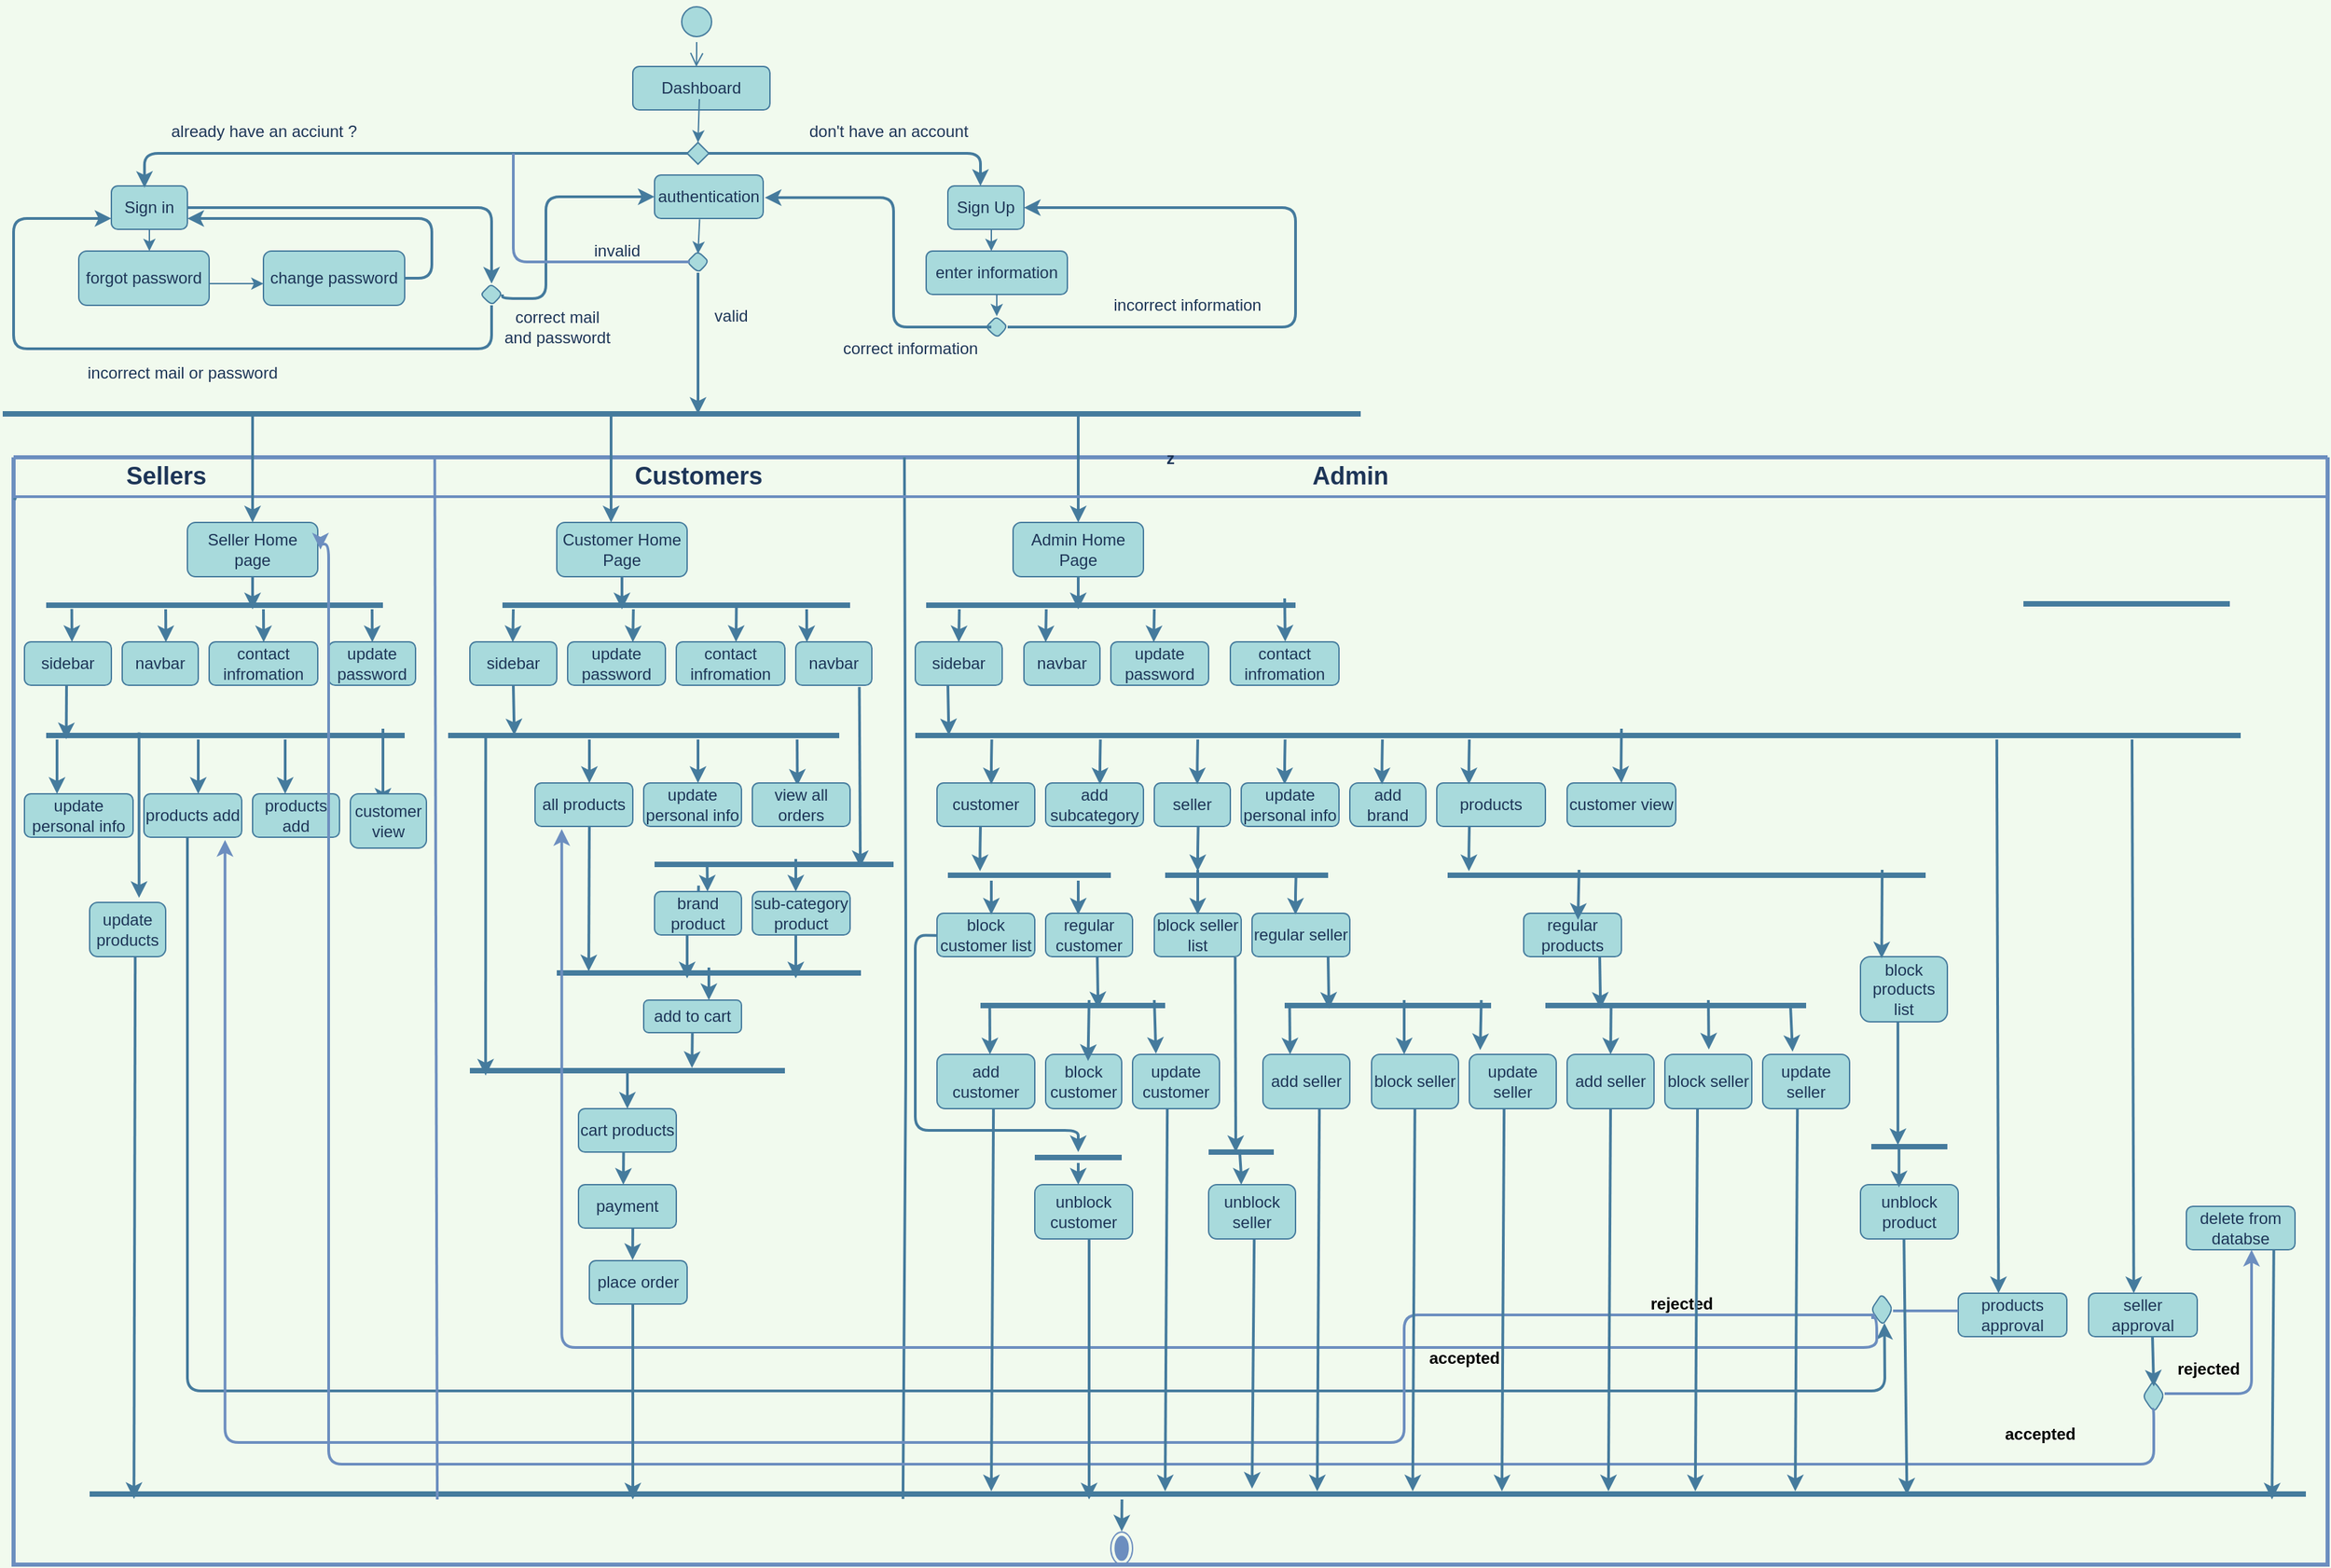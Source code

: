 <mxfile version="20.3.6" type="github">
  <diagram id="6o-PFwS-r8t_ji7xHeHs" name="Page-1">
    <mxGraphModel dx="1278" dy="1740" grid="1" gridSize="8" guides="0" tooltips="1" connect="0" arrows="0" fold="1" page="1" pageScale="1" pageWidth="827" pageHeight="1169" background="#F1FAEE" math="0" shadow="0">
      <root>
        <mxCell id="0" />
        <mxCell id="1" parent="0" />
        <mxCell id="dkGYVJOHW7Im5ONdV2D0-10" value="" style="ellipse;html=1;shape=startState;fillColor=#A8DADC;strokeColor=#457B9D;fontColor=#1D3557;rounded=1;" parent="1" vertex="1">
          <mxGeometry x="504" y="-1168" width="30" height="30" as="geometry" />
        </mxCell>
        <mxCell id="dkGYVJOHW7Im5ONdV2D0-11" value="" style="edgeStyle=orthogonalEdgeStyle;html=1;verticalAlign=bottom;endArrow=open;endSize=8;labelBackgroundColor=#F1FAEE;strokeColor=#457B9D;fontColor=#1D3557;rounded=1;entryX=0.463;entryY=0.006;entryDx=0;entryDy=0;entryPerimeter=0;" parent="1" source="dkGYVJOHW7Im5ONdV2D0-10" target="dkGYVJOHW7Im5ONdV2D0-23" edge="1">
          <mxGeometry relative="1" as="geometry">
            <mxPoint x="415" y="-1120" as="targetPoint" />
          </mxGeometry>
        </mxCell>
        <mxCell id="dkGYVJOHW7Im5ONdV2D0-15" value="" style="edgeStyle=segmentEdgeStyle;endArrow=classic;html=1;labelBackgroundColor=#F1FAEE;strokeColor=#457B9D;fontColor=#1D3557;rounded=1;strokeWidth=2;startArrow=none;" parent="1" source="dkGYVJOHW7Im5ONdV2D0-68" edge="1">
          <mxGeometry width="50" height="50" relative="1" as="geometry">
            <mxPoint x="427" y="-1056" as="sourcePoint" />
            <mxPoint x="728" y="-1032" as="targetPoint" />
            <Array as="points">
              <mxPoint x="427" y="-1056" />
              <mxPoint x="728" y="-1056" />
            </Array>
          </mxGeometry>
        </mxCell>
        <mxCell id="dkGYVJOHW7Im5ONdV2D0-49" style="edgeStyle=orthogonalEdgeStyle;orthogonalLoop=1;jettySize=auto;html=1;exitX=1;exitY=0.5;exitDx=0;exitDy=0;labelBackgroundColor=#F1FAEE;strokeColor=#457B9D;fontColor=#1D3557;rounded=1;strokeWidth=2;" parent="1" source="dkGYVJOHW7Im5ONdV2D0-17" edge="1">
          <mxGeometry relative="1" as="geometry">
            <mxPoint x="368" y="-960" as="targetPoint" />
            <Array as="points">
              <mxPoint x="368" y="-1016" />
            </Array>
          </mxGeometry>
        </mxCell>
        <mxCell id="dkGYVJOHW7Im5ONdV2D0-17" value="Sign in" style="whiteSpace=wrap;html=1;fillColor=#A8DADC;strokeColor=#457B9D;fontColor=#1D3557;rounded=1;" parent="1" vertex="1">
          <mxGeometry x="88" y="-1032" width="56" height="32" as="geometry" />
        </mxCell>
        <mxCell id="dkGYVJOHW7Im5ONdV2D0-18" value="Sign Up" style="whiteSpace=wrap;html=1;fillColor=#A8DADC;strokeColor=#457B9D;fontColor=#1D3557;rounded=1;" parent="1" vertex="1">
          <mxGeometry x="704" y="-1032" width="56" height="32" as="geometry" />
        </mxCell>
        <mxCell id="dkGYVJOHW7Im5ONdV2D0-23" value="Dashboard" style="whiteSpace=wrap;html=1;fillColor=#A8DADC;strokeColor=#457B9D;fontColor=#1D3557;rounded=1;" parent="1" vertex="1">
          <mxGeometry x="472" y="-1120" width="101" height="32" as="geometry" />
        </mxCell>
        <mxCell id="dkGYVJOHW7Im5ONdV2D0-25" value="" style="endArrow=classic;html=1;labelBackgroundColor=#F1FAEE;strokeColor=#457B9D;fontColor=#1D3557;rounded=1;entryX=0.5;entryY=0;entryDx=0;entryDy=0;entryPerimeter=0;" parent="1" target="dkGYVJOHW7Im5ONdV2D0-68" edge="1">
          <mxGeometry width="50" height="50" relative="1" as="geometry">
            <mxPoint x="521" y="-1096" as="sourcePoint" />
            <mxPoint x="520" y="-1072" as="targetPoint" />
          </mxGeometry>
        </mxCell>
        <mxCell id="dkGYVJOHW7Im5ONdV2D0-27" value="already have an acciunt ?" style="text;html=1;resizable=0;autosize=1;align=center;verticalAlign=middle;points=[];fillColor=none;strokeColor=none;fontColor=#1D3557;rounded=1;" parent="1" vertex="1">
          <mxGeometry x="120" y="-1088" width="160" height="32" as="geometry" />
        </mxCell>
        <mxCell id="dkGYVJOHW7Im5ONdV2D0-28" value="don&#39;t have an account" style="text;html=1;resizable=0;autosize=1;align=center;verticalAlign=middle;points=[];fillColor=none;strokeColor=none;fontColor=#1D3557;rounded=1;" parent="1" vertex="1">
          <mxGeometry x="592" y="-1088" width="136" height="32" as="geometry" />
        </mxCell>
        <mxCell id="dkGYVJOHW7Im5ONdV2D0-29" value="enter information" style="whiteSpace=wrap;html=1;fillColor=#A8DADC;strokeColor=#457B9D;fontColor=#1D3557;rounded=1;" parent="1" vertex="1">
          <mxGeometry x="688" y="-984" width="104" height="32" as="geometry" />
        </mxCell>
        <mxCell id="dkGYVJOHW7Im5ONdV2D0-31" value="" style="endArrow=classic;html=1;labelBackgroundColor=#F1FAEE;strokeColor=#457B9D;fontColor=#1D3557;rounded=1;" parent="1" edge="1">
          <mxGeometry width="50" height="50" relative="1" as="geometry">
            <mxPoint x="736" y="-1000" as="sourcePoint" />
            <mxPoint x="736" y="-984" as="targetPoint" />
            <Array as="points">
              <mxPoint x="736" y="-984" />
            </Array>
          </mxGeometry>
        </mxCell>
        <mxCell id="dkGYVJOHW7Im5ONdV2D0-80" style="edgeStyle=orthogonalEdgeStyle;orthogonalLoop=1;jettySize=auto;html=1;entryX=1;entryY=0.5;entryDx=0;entryDy=0;labelBackgroundColor=#F1FAEE;strokeColor=#457B9D;fontColor=#1D3557;rounded=1;strokeWidth=2;" parent="1" source="dkGYVJOHW7Im5ONdV2D0-32" target="dkGYVJOHW7Im5ONdV2D0-18" edge="1">
          <mxGeometry relative="1" as="geometry">
            <mxPoint x="808" y="-1016" as="targetPoint" />
            <Array as="points">
              <mxPoint x="960" y="-928" />
              <mxPoint x="960" y="-1016" />
            </Array>
          </mxGeometry>
        </mxCell>
        <mxCell id="dkGYVJOHW7Im5ONdV2D0-32" value="" style="rhombus;whiteSpace=wrap;html=1;fillColor=#A8DADC;strokeColor=#457B9D;fontColor=#1D3557;rounded=1;" parent="1" vertex="1">
          <mxGeometry x="732" y="-936" width="16" height="16" as="geometry" />
        </mxCell>
        <mxCell id="dkGYVJOHW7Im5ONdV2D0-33" value="" style="endArrow=classic;html=1;exitX=0.5;exitY=1;exitDx=0;exitDy=0;labelBackgroundColor=#F1FAEE;strokeColor=#457B9D;fontColor=#1D3557;rounded=1;" parent="1" source="dkGYVJOHW7Im5ONdV2D0-29" edge="1">
          <mxGeometry width="50" height="50" relative="1" as="geometry">
            <mxPoint x="672" y="-886" as="sourcePoint" />
            <mxPoint x="740" y="-936" as="targetPoint" />
          </mxGeometry>
        </mxCell>
        <mxCell id="dkGYVJOHW7Im5ONdV2D0-45" value="" style="endArrow=classic;html=1;exitX=0.5;exitY=1;exitDx=0;exitDy=0;labelBackgroundColor=#F1FAEE;strokeColor=#457B9D;fontColor=#1D3557;rounded=1;" parent="1" source="dkGYVJOHW7Im5ONdV2D0-17" edge="1">
          <mxGeometry width="50" height="50" relative="1" as="geometry">
            <mxPoint x="104" y="-984" as="sourcePoint" />
            <mxPoint x="116" y="-984" as="targetPoint" />
            <Array as="points" />
          </mxGeometry>
        </mxCell>
        <mxCell id="dkGYVJOHW7Im5ONdV2D0-46" value="forgot password" style="whiteSpace=wrap;html=1;fillColor=#A8DADC;strokeColor=#457B9D;fontColor=#1D3557;rounded=1;" parent="1" vertex="1">
          <mxGeometry x="64" y="-984" width="96" height="40" as="geometry" />
        </mxCell>
        <mxCell id="dkGYVJOHW7Im5ONdV2D0-47" value="" style="endArrow=classic;html=1;labelBackgroundColor=#F1FAEE;strokeColor=#457B9D;fontColor=#1D3557;rounded=1;" parent="1" edge="1">
          <mxGeometry width="50" height="50" relative="1" as="geometry">
            <mxPoint x="160" y="-960" as="sourcePoint" />
            <mxPoint x="200" y="-960" as="targetPoint" />
          </mxGeometry>
        </mxCell>
        <mxCell id="dkGYVJOHW7Im5ONdV2D0-50" style="edgeStyle=orthogonalEdgeStyle;orthogonalLoop=1;jettySize=auto;html=1;exitX=1;exitY=0.5;exitDx=0;exitDy=0;entryX=1;entryY=0.75;entryDx=0;entryDy=0;labelBackgroundColor=#F1FAEE;strokeColor=#457B9D;fontColor=#1D3557;rounded=1;strokeWidth=2;" parent="1" source="dkGYVJOHW7Im5ONdV2D0-48" target="dkGYVJOHW7Im5ONdV2D0-17" edge="1">
          <mxGeometry relative="1" as="geometry" />
        </mxCell>
        <mxCell id="dkGYVJOHW7Im5ONdV2D0-48" value="change password" style="whiteSpace=wrap;html=1;fillStyle=auto;fillColor=#A8DADC;strokeColor=#457B9D;fontColor=#1D3557;rounded=1;" parent="1" vertex="1">
          <mxGeometry x="200" y="-984" width="104" height="40" as="geometry" />
        </mxCell>
        <mxCell id="dkGYVJOHW7Im5ONdV2D0-71" style="edgeStyle=orthogonalEdgeStyle;orthogonalLoop=1;jettySize=auto;html=1;entryX=0;entryY=0.75;entryDx=0;entryDy=0;labelBackgroundColor=#F1FAEE;strokeColor=#457B9D;fontColor=#1D3557;rounded=1;strokeWidth=2;" parent="1" source="dkGYVJOHW7Im5ONdV2D0-65" target="dkGYVJOHW7Im5ONdV2D0-17" edge="1">
          <mxGeometry relative="1" as="geometry">
            <mxPoint x="80" y="-1008" as="targetPoint" />
            <Array as="points">
              <mxPoint x="368" y="-912" />
              <mxPoint x="16" y="-912" />
              <mxPoint x="16" y="-1008" />
            </Array>
          </mxGeometry>
        </mxCell>
        <mxCell id="dkGYVJOHW7Im5ONdV2D0-65" value="" style="rhombus;whiteSpace=wrap;html=1;fillColor=#A8DADC;strokeColor=#457B9D;fontColor=#1D3557;rounded=1;" parent="1" vertex="1">
          <mxGeometry x="360" y="-960" width="16" height="16" as="geometry" />
        </mxCell>
        <mxCell id="dkGYVJOHW7Im5ONdV2D0-74" value="incorrect mail or password" style="text;html=1;resizable=0;autosize=1;align=center;verticalAlign=middle;points=[];fillColor=none;strokeColor=none;fontColor=#1D3557;rounded=1;" parent="1" vertex="1">
          <mxGeometry x="60" y="-910" width="160" height="32" as="geometry" />
        </mxCell>
        <mxCell id="dkGYVJOHW7Im5ONdV2D0-75" value="correct mail &lt;br&gt;and passwordt" style="text;html=1;resizable=0;autosize=1;align=center;verticalAlign=middle;points=[];fillColor=none;strokeColor=none;fontColor=#1D3557;rounded=1;" parent="1" vertex="1">
          <mxGeometry x="368" y="-952" width="96" height="48" as="geometry" />
        </mxCell>
        <mxCell id="dkGYVJOHW7Im5ONdV2D0-43" value="incorrect information" style="text;html=1;resizable=0;autosize=1;align=center;verticalAlign=middle;points=[];fillColor=none;strokeColor=none;fontColor=#1D3557;rounded=1;" parent="1" vertex="1">
          <mxGeometry x="816" y="-960" width="128" height="32" as="geometry" />
        </mxCell>
        <mxCell id="dkGYVJOHW7Im5ONdV2D0-83" value="" style="endArrow=none;html=1;strokeWidth=4;labelBackgroundColor=#F1FAEE;strokeColor=#457B9D;fontColor=#1D3557;rounded=1;" parent="1" edge="1">
          <mxGeometry relative="1" as="geometry">
            <mxPoint x="8" y="-864" as="sourcePoint" />
            <mxPoint x="1008" y="-864" as="targetPoint" />
          </mxGeometry>
        </mxCell>
        <mxCell id="dkGYVJOHW7Im5ONdV2D0-84" value="correct information" style="text;html=1;resizable=0;autosize=1;align=center;verticalAlign=middle;points=[];fillColor=none;strokeColor=none;fontColor=#1D3557;rounded=1;" parent="1" vertex="1">
          <mxGeometry x="616" y="-928" width="120" height="32" as="geometry" />
        </mxCell>
        <object label="z" id="ePUnUOnn1ZwYabv3tE3A-7">
          <mxCell style="swimlane;startSize=0;strokeWidth=3;fillColor=#A8DADC;strokeColor=#6C8EBF;fontColor=#1D3557;rounded=1;" parent="1" vertex="1">
            <mxGeometry x="16" y="-832" width="1704" height="816" as="geometry" />
          </mxCell>
        </object>
        <mxCell id="ePUnUOnn1ZwYabv3tE3A-12" value="Admin" style="text;html=1;resizable=0;autosize=1;align=center;verticalAlign=middle;points=[];fillColor=none;strokeColor=none;strokeWidth=2;shadow=0;glass=0;fontStyle=1;labelBorderColor=none;spacingTop=3;fontSize=18;fontColor=#1D3557;rounded=1;" parent="ePUnUOnn1ZwYabv3tE3A-7" vertex="1">
          <mxGeometry x="944" y="-8" width="80" height="40" as="geometry" />
        </mxCell>
        <mxCell id="ePUnUOnn1ZwYabv3tE3A-13" value="Customers" style="text;html=1;resizable=0;autosize=1;align=center;verticalAlign=middle;points=[];fillColor=none;strokeColor=none;strokeWidth=2;shadow=0;glass=0;fontStyle=1;labelBorderColor=none;spacingTop=3;fontSize=18;fontColor=#1D3557;rounded=1;" parent="ePUnUOnn1ZwYabv3tE3A-7" vertex="1">
          <mxGeometry x="448" y="-8" width="112" height="40" as="geometry" />
        </mxCell>
        <mxCell id="ePUnUOnn1ZwYabv3tE3A-14" value="Sellers" style="text;html=1;resizable=0;autosize=1;align=center;verticalAlign=middle;points=[];fillColor=none;strokeColor=none;strokeWidth=2;shadow=0;glass=0;fontStyle=1;labelBorderColor=none;spacingTop=3;fontSize=18;fontColor=#1D3557;rounded=1;" parent="ePUnUOnn1ZwYabv3tE3A-7" vertex="1">
          <mxGeometry x="72" y="-8" width="80" height="40" as="geometry" />
        </mxCell>
        <mxCell id="ePUnUOnn1ZwYabv3tE3A-11" value="" style="endArrow=none;html=1;strokeWidth=2;labelBackgroundColor=#F1FAEE;strokeColor=#457B9D;fontColor=#1D3557;rounded=1;" parent="ePUnUOnn1ZwYabv3tE3A-7" target="ePUnUOnn1ZwYabv3tE3A-7" edge="1">
          <mxGeometry width="50" height="50" relative="1" as="geometry">
            <mxPoint x="2" y="31" as="sourcePoint" />
            <mxPoint x="992" y="32" as="targetPoint" />
          </mxGeometry>
        </mxCell>
        <mxCell id="ePUnUOnn1ZwYabv3tE3A-22" value="" style="endArrow=none;html=1;strokeWidth=2;fontSize=19;labelBackgroundColor=#F1FAEE;strokeColor=#457B9D;fontColor=#1D3557;rounded=1;entryX=0.367;entryY=0.95;entryDx=0;entryDy=0;entryPerimeter=0;" parent="ePUnUOnn1ZwYabv3tE3A-7" target="tsPmyhiWHwaWB5tIhugM-9" edge="1">
          <mxGeometry width="50" height="50" relative="1" as="geometry">
            <mxPoint x="656" as="sourcePoint" />
            <mxPoint x="656" y="768" as="targetPoint" />
            <Array as="points">
              <mxPoint x="657.002" y="348.424" />
              <mxPoint x="657.002" y="452.424" />
              <mxPoint x="656.002" y="604.424" />
            </Array>
          </mxGeometry>
        </mxCell>
        <mxCell id="ePUnUOnn1ZwYabv3tE3A-44" value="" style="edgeStyle=none;orthogonalLoop=1;jettySize=auto;html=1;strokeWidth=2;fontSize=19;labelBackgroundColor=#F1FAEE;strokeColor=#457B9D;fontColor=#1D3557;rounded=1;" parent="ePUnUOnn1ZwYabv3tE3A-7" edge="1">
          <mxGeometry width="80" relative="1" as="geometry">
            <mxPoint x="784" y="-32" as="sourcePoint" />
            <mxPoint x="784" y="48" as="targetPoint" />
            <Array as="points" />
          </mxGeometry>
        </mxCell>
        <mxCell id="ePUnUOnn1ZwYabv3tE3A-46" value="Seller Home page" style="whiteSpace=wrap;html=1;fillColor=#A8DADC;strokeColor=#457B9D;fontColor=#1D3557;rounded=1;" parent="ePUnUOnn1ZwYabv3tE3A-7" vertex="1">
          <mxGeometry x="128" y="48" width="96" height="40" as="geometry" />
        </mxCell>
        <mxCell id="ePUnUOnn1ZwYabv3tE3A-51" value="" style="line;strokeWidth=4;html=1;shadow=0;glass=0;labelBackgroundColor=none;labelBorderColor=none;fontFamily=Times New Roman;fontSize=18;fillColor=#A8DADC;strokeColor=#457B9D;fontColor=#1D3557;rounded=1;" parent="ePUnUOnn1ZwYabv3tE3A-7" vertex="1">
          <mxGeometry x="24" y="104" width="248" height="10" as="geometry" />
        </mxCell>
        <mxCell id="ePUnUOnn1ZwYabv3tE3A-52" value="" style="edgeStyle=none;orthogonalLoop=1;jettySize=auto;html=1;strokeWidth=2;fontSize=19;labelBackgroundColor=#F1FAEE;strokeColor=#457B9D;fontColor=#1D3557;rounded=1;" parent="ePUnUOnn1ZwYabv3tE3A-7" edge="1">
          <mxGeometry width="80" relative="1" as="geometry">
            <mxPoint x="176" y="88" as="sourcePoint" />
            <mxPoint x="176" y="112" as="targetPoint" />
            <Array as="points" />
          </mxGeometry>
        </mxCell>
        <mxCell id="ePUnUOnn1ZwYabv3tE3A-53" value="Customer Home Page" style="whiteSpace=wrap;html=1;fillColor=#A8DADC;strokeColor=#457B9D;fontColor=#1D3557;rounded=1;" parent="ePUnUOnn1ZwYabv3tE3A-7" vertex="1">
          <mxGeometry x="400" y="48" width="96" height="40" as="geometry" />
        </mxCell>
        <mxCell id="ePUnUOnn1ZwYabv3tE3A-54" value="" style="edgeStyle=none;orthogonalLoop=1;jettySize=auto;html=1;strokeWidth=2;fontSize=19;labelBackgroundColor=#F1FAEE;strokeColor=#457B9D;fontColor=#1D3557;rounded=1;" parent="ePUnUOnn1ZwYabv3tE3A-7" edge="1">
          <mxGeometry width="80" relative="1" as="geometry">
            <mxPoint x="448" y="88" as="sourcePoint" />
            <mxPoint x="448" y="112" as="targetPoint" />
            <Array as="points" />
          </mxGeometry>
        </mxCell>
        <mxCell id="ePUnUOnn1ZwYabv3tE3A-56" value="Admin Home Page" style="whiteSpace=wrap;html=1;fillColor=#A8DADC;strokeColor=#457B9D;fontColor=#1D3557;rounded=1;" parent="ePUnUOnn1ZwYabv3tE3A-7" vertex="1">
          <mxGeometry x="736" y="48" width="96" height="40" as="geometry" />
        </mxCell>
        <mxCell id="ePUnUOnn1ZwYabv3tE3A-58" value="" style="edgeStyle=none;orthogonalLoop=1;jettySize=auto;html=1;strokeWidth=2;fontSize=19;labelBackgroundColor=#F1FAEE;strokeColor=#457B9D;fontColor=#1D3557;rounded=1;" parent="ePUnUOnn1ZwYabv3tE3A-7" edge="1">
          <mxGeometry width="80" relative="1" as="geometry">
            <mxPoint x="784" y="88" as="sourcePoint" />
            <mxPoint x="784" y="112" as="targetPoint" />
            <Array as="points" />
          </mxGeometry>
        </mxCell>
        <mxCell id="ePUnUOnn1ZwYabv3tE3A-61" value="sidebar" style="whiteSpace=wrap;html=1;fillColor=#A8DADC;strokeColor=#457B9D;fontColor=#1D3557;rounded=1;" parent="ePUnUOnn1ZwYabv3tE3A-7" vertex="1">
          <mxGeometry x="8" y="136" width="64" height="32" as="geometry" />
        </mxCell>
        <mxCell id="ePUnUOnn1ZwYabv3tE3A-62" value="contact infromation" style="whiteSpace=wrap;html=1;fillColor=#A8DADC;strokeColor=#457B9D;fontColor=#1D3557;rounded=1;" parent="ePUnUOnn1ZwYabv3tE3A-7" vertex="1">
          <mxGeometry x="144" y="136" width="80" height="32" as="geometry" />
        </mxCell>
        <mxCell id="ePUnUOnn1ZwYabv3tE3A-65" value="" style="line;strokeWidth=4;html=1;shadow=0;glass=0;labelBackgroundColor=none;labelBorderColor=none;fontFamily=Times New Roman;fontSize=18;fillColor=#A8DADC;strokeColor=#457B9D;fontColor=#1D3557;rounded=1;" parent="ePUnUOnn1ZwYabv3tE3A-7" vertex="1">
          <mxGeometry x="24" y="200" width="264" height="10" as="geometry" />
        </mxCell>
        <mxCell id="ePUnUOnn1ZwYabv3tE3A-68" value="" style="edgeStyle=none;orthogonalLoop=1;jettySize=auto;html=1;strokeWidth=2;fontSize=19;labelBackgroundColor=#F1FAEE;strokeColor=#457B9D;fontColor=#1D3557;rounded=1;" parent="ePUnUOnn1ZwYabv3tE3A-7" edge="1">
          <mxGeometry width="80" relative="1" as="geometry">
            <mxPoint x="32" y="208" as="sourcePoint" />
            <mxPoint x="32" y="248" as="targetPoint" />
            <Array as="points" />
          </mxGeometry>
        </mxCell>
        <mxCell id="ePUnUOnn1ZwYabv3tE3A-69" value="update personal info" style="whiteSpace=wrap;html=1;fillColor=#A8DADC;strokeColor=#457B9D;fontColor=#1D3557;rounded=1;" parent="ePUnUOnn1ZwYabv3tE3A-7" vertex="1">
          <mxGeometry x="8" y="248" width="80" height="32" as="geometry" />
        </mxCell>
        <mxCell id="ePUnUOnn1ZwYabv3tE3A-72" value="products add" style="whiteSpace=wrap;html=1;fillColor=#A8DADC;strokeColor=#457B9D;fontColor=#1D3557;rounded=1;" parent="ePUnUOnn1ZwYabv3tE3A-7" vertex="1">
          <mxGeometry x="96" y="248" width="72" height="32" as="geometry" />
        </mxCell>
        <mxCell id="ePUnUOnn1ZwYabv3tE3A-100" value="" style="line;strokeWidth=4;html=1;shadow=0;glass=0;labelBackgroundColor=none;labelBorderColor=none;fontFamily=Times New Roman;fontSize=18;fillColor=#A8DADC;strokeColor=#457B9D;fontColor=#1D3557;rounded=1;" parent="ePUnUOnn1ZwYabv3tE3A-7" vertex="1">
          <mxGeometry x="360" y="104" width="256" height="10" as="geometry" />
        </mxCell>
        <mxCell id="ePUnUOnn1ZwYabv3tE3A-102" value="sidebar" style="whiteSpace=wrap;html=1;fillColor=#A8DADC;strokeColor=#457B9D;fontColor=#1D3557;rounded=1;" parent="ePUnUOnn1ZwYabv3tE3A-7" vertex="1">
          <mxGeometry x="336" y="136" width="64" height="32" as="geometry" />
        </mxCell>
        <mxCell id="ePUnUOnn1ZwYabv3tE3A-103" value="" style="edgeStyle=none;orthogonalLoop=1;jettySize=auto;html=1;strokeWidth=2;fontSize=19;labelBackgroundColor=#F1FAEE;strokeColor=#457B9D;fontColor=#1D3557;rounded=1;exitX=0.673;exitY=0.38;exitDx=0;exitDy=0;exitPerimeter=0;" parent="ePUnUOnn1ZwYabv3tE3A-7" source="ePUnUOnn1ZwYabv3tE3A-100" edge="1">
          <mxGeometry width="80" relative="1" as="geometry">
            <mxPoint x="560" y="104" as="sourcePoint" />
            <mxPoint x="532" y="136" as="targetPoint" />
            <Array as="points" />
          </mxGeometry>
        </mxCell>
        <mxCell id="ePUnUOnn1ZwYabv3tE3A-104" value="contact infromation" style="whiteSpace=wrap;html=1;fillColor=#A8DADC;strokeColor=#457B9D;fontColor=#1D3557;rounded=1;" parent="ePUnUOnn1ZwYabv3tE3A-7" vertex="1">
          <mxGeometry x="488" y="136" width="80" height="32" as="geometry" />
        </mxCell>
        <mxCell id="ePUnUOnn1ZwYabv3tE3A-105" value="" style="edgeStyle=none;orthogonalLoop=1;jettySize=auto;html=1;strokeWidth=2;fontSize=19;exitX=0.465;exitY=0.994;exitDx=0;exitDy=0;exitPerimeter=0;entryX=0.287;entryY=0.46;entryDx=0;entryDy=0;entryPerimeter=0;labelBackgroundColor=#F1FAEE;strokeColor=#457B9D;fontColor=#1D3557;rounded=1;" parent="ePUnUOnn1ZwYabv3tE3A-7" edge="1">
          <mxGeometry width="80" relative="1" as="geometry">
            <mxPoint x="368" y="168" as="sourcePoint" />
            <mxPoint x="368.72" y="204.792" as="targetPoint" />
            <Array as="points" />
          </mxGeometry>
        </mxCell>
        <mxCell id="ePUnUOnn1ZwYabv3tE3A-106" value="" style="line;strokeWidth=4;html=1;shadow=0;glass=0;labelBackgroundColor=none;labelBorderColor=none;fontFamily=Times New Roman;fontSize=18;fillColor=#A8DADC;strokeColor=#457B9D;fontColor=#1D3557;rounded=1;" parent="ePUnUOnn1ZwYabv3tE3A-7" vertex="1">
          <mxGeometry x="320" y="200" width="288" height="10" as="geometry" />
        </mxCell>
        <mxCell id="ePUnUOnn1ZwYabv3tE3A-108" value="all products" style="whiteSpace=wrap;html=1;fillColor=#A8DADC;strokeColor=#457B9D;fontColor=#1D3557;rounded=1;" parent="ePUnUOnn1ZwYabv3tE3A-7" vertex="1">
          <mxGeometry x="384" y="240" width="72" height="32" as="geometry" />
        </mxCell>
        <mxCell id="ePUnUOnn1ZwYabv3tE3A-109" value="" style="edgeStyle=none;orthogonalLoop=1;jettySize=auto;html=1;strokeWidth=2;fontSize=19;labelBackgroundColor=#F1FAEE;strokeColor=#457B9D;fontColor=#1D3557;rounded=1;entryX=0.05;entryY=0.95;entryDx=0;entryDy=0;entryPerimeter=0;exitX=0.096;exitY=0.68;exitDx=0;exitDy=0;exitPerimeter=0;" parent="ePUnUOnn1ZwYabv3tE3A-7" source="ePUnUOnn1ZwYabv3tE3A-106" target="ECX7IMNQ7v3GyHFBv8ip-81" edge="1">
          <mxGeometry width="80" relative="1" as="geometry">
            <mxPoint x="336" y="208" as="sourcePoint" />
            <mxPoint x="336" y="240" as="targetPoint" />
            <Array as="points" />
          </mxGeometry>
        </mxCell>
        <mxCell id="ePUnUOnn1ZwYabv3tE3A-111" value="" style="edgeStyle=none;orthogonalLoop=1;jettySize=auto;html=1;strokeWidth=2;fontSize=19;labelBackgroundColor=#F1FAEE;strokeColor=#457B9D;fontColor=#1D3557;rounded=1;" parent="ePUnUOnn1ZwYabv3tE3A-7" edge="1">
          <mxGeometry width="80" relative="1" as="geometry">
            <mxPoint x="424" y="208" as="sourcePoint" />
            <mxPoint x="424" y="240" as="targetPoint" />
            <Array as="points" />
          </mxGeometry>
        </mxCell>
        <mxCell id="ePUnUOnn1ZwYabv3tE3A-134" value="" style="edgeStyle=none;orthogonalLoop=1;jettySize=auto;html=1;strokeWidth=2;fontSize=19;entryX=0.056;entryY=0.78;entryDx=0;entryDy=0;entryPerimeter=0;labelBackgroundColor=#F1FAEE;strokeColor=#457B9D;fontColor=#1D3557;rounded=1;" parent="ePUnUOnn1ZwYabv3tE3A-7" target="ePUnUOnn1ZwYabv3tE3A-65" edge="1">
          <mxGeometry width="80" relative="1" as="geometry">
            <mxPoint x="39" y="168" as="sourcePoint" />
            <mxPoint x="64.72" y="204.792" as="targetPoint" />
            <Array as="points" />
          </mxGeometry>
        </mxCell>
        <mxCell id="ePUnUOnn1ZwYabv3tE3A-136" value="" style="edgeStyle=none;orthogonalLoop=1;jettySize=auto;html=1;strokeWidth=2;fontSize=19;labelBackgroundColor=#F1FAEE;strokeColor=#457B9D;fontColor=#1D3557;rounded=1;" parent="ePUnUOnn1ZwYabv3tE3A-7" edge="1">
          <mxGeometry width="80" relative="1" as="geometry">
            <mxPoint x="200" y="208" as="sourcePoint" />
            <mxPoint x="200" y="248" as="targetPoint" />
            <Array as="points" />
          </mxGeometry>
        </mxCell>
        <mxCell id="ePUnUOnn1ZwYabv3tE3A-137" value="" style="edgeStyle=none;orthogonalLoop=1;jettySize=auto;html=1;strokeWidth=2;fontSize=19;labelBackgroundColor=#F1FAEE;strokeColor=#457B9D;fontColor=#1D3557;rounded=1;" parent="ePUnUOnn1ZwYabv3tE3A-7" edge="1">
          <mxGeometry width="80" relative="1" as="geometry">
            <mxPoint x="136" y="208" as="sourcePoint" />
            <mxPoint x="136" y="248" as="targetPoint" />
            <Array as="points" />
          </mxGeometry>
        </mxCell>
        <mxCell id="ePUnUOnn1ZwYabv3tE3A-139" value="update password" style="whiteSpace=wrap;html=1;fillStyle=auto;strokeColor=#457B9D;fontColor=#1D3557;fillColor=#A8DADC;rounded=1;" parent="ePUnUOnn1ZwYabv3tE3A-7" vertex="1">
          <mxGeometry x="232" y="136" width="64" height="32" as="geometry" />
        </mxCell>
        <mxCell id="ePUnUOnn1ZwYabv3tE3A-143" value="" style="line;strokeWidth=4;html=1;shadow=0;glass=0;labelBackgroundColor=none;labelBorderColor=none;fontFamily=Times New Roman;fontSize=18;fillColor=#A8DADC;strokeColor=#457B9D;fontColor=#1D3557;rounded=1;" parent="ePUnUOnn1ZwYabv3tE3A-7" vertex="1">
          <mxGeometry x="672" y="104" width="272" height="10" as="geometry" />
        </mxCell>
        <mxCell id="ePUnUOnn1ZwYabv3tE3A-144" value="" style="edgeStyle=none;orthogonalLoop=1;jettySize=auto;html=1;strokeWidth=2;fontSize=19;exitX=0.076;exitY=0.78;exitDx=0;exitDy=0;exitPerimeter=0;labelBackgroundColor=#F1FAEE;strokeColor=#457B9D;fontColor=#1D3557;rounded=1;" parent="ePUnUOnn1ZwYabv3tE3A-7" edge="1">
          <mxGeometry width="80" relative="1" as="geometry">
            <mxPoint x="696.42" y="112" as="sourcePoint" />
            <mxPoint x="696.004" y="136.2" as="targetPoint" />
            <Array as="points" />
          </mxGeometry>
        </mxCell>
        <mxCell id="ePUnUOnn1ZwYabv3tE3A-145" value="" style="edgeStyle=none;orthogonalLoop=1;jettySize=auto;html=1;strokeWidth=2;fontSize=19;labelBackgroundColor=#F1FAEE;strokeColor=#457B9D;fontColor=#1D3557;rounded=1;entryX=0.505;entryY=-0.006;entryDx=0;entryDy=0;entryPerimeter=0;" parent="ePUnUOnn1ZwYabv3tE3A-7" target="ePUnUOnn1ZwYabv3tE3A-147" edge="1">
          <mxGeometry width="80" relative="1" as="geometry">
            <mxPoint x="936" y="104" as="sourcePoint" />
            <mxPoint x="927.998" y="140.2" as="targetPoint" />
            <Array as="points" />
          </mxGeometry>
        </mxCell>
        <mxCell id="ePUnUOnn1ZwYabv3tE3A-146" value="sidebar" style="whiteSpace=wrap;html=1;fillColor=#A8DADC;strokeColor=#457B9D;fontColor=#1D3557;rounded=1;" parent="ePUnUOnn1ZwYabv3tE3A-7" vertex="1">
          <mxGeometry x="664" y="136" width="64" height="32" as="geometry" />
        </mxCell>
        <mxCell id="ePUnUOnn1ZwYabv3tE3A-147" value="contact infromation" style="whiteSpace=wrap;html=1;fillColor=#A8DADC;strokeColor=#457B9D;fontColor=#1D3557;rounded=1;" parent="ePUnUOnn1ZwYabv3tE3A-7" vertex="1">
          <mxGeometry x="896" y="136" width="80" height="32" as="geometry" />
        </mxCell>
        <mxCell id="ePUnUOnn1ZwYabv3tE3A-149" value="add subcategory" style="whiteSpace=wrap;html=1;fillColor=#A8DADC;strokeColor=#457B9D;fontColor=#1D3557;rounded=1;" parent="ePUnUOnn1ZwYabv3tE3A-7" vertex="1">
          <mxGeometry x="760" y="240" width="72" height="32" as="geometry" />
        </mxCell>
        <mxCell id="ePUnUOnn1ZwYabv3tE3A-150" value="" style="line;strokeWidth=4;html=1;shadow=0;glass=0;labelBackgroundColor=none;labelBorderColor=none;fontFamily=Times New Roman;fontSize=18;fillColor=#A8DADC;strokeColor=#457B9D;fontColor=#1D3557;rounded=1;" parent="ePUnUOnn1ZwYabv3tE3A-7" vertex="1">
          <mxGeometry x="664" y="200" width="976" height="10" as="geometry" />
        </mxCell>
        <mxCell id="ePUnUOnn1ZwYabv3tE3A-246" value="add brand" style="whiteSpace=wrap;html=1;fillColor=#A8DADC;strokeColor=#457B9D;fontColor=#1D3557;rounded=1;arcSize=19;" parent="ePUnUOnn1ZwYabv3tE3A-7" vertex="1">
          <mxGeometry x="984" y="240" width="56" height="32" as="geometry" />
        </mxCell>
        <mxCell id="ECX7IMNQ7v3GyHFBv8ip-2" value="navbar" style="whiteSpace=wrap;html=1;fillColor=#A8DADC;strokeColor=#457B9D;fontColor=#1D3557;rounded=1;" parent="ePUnUOnn1ZwYabv3tE3A-7" vertex="1">
          <mxGeometry x="80" y="136" width="56" height="32" as="geometry" />
        </mxCell>
        <mxCell id="ECX7IMNQ7v3GyHFBv8ip-3" value="" style="edgeStyle=none;orthogonalLoop=1;jettySize=auto;html=1;strokeWidth=2;fontSize=19;exitX=0.076;exitY=0.78;exitDx=0;exitDy=0;exitPerimeter=0;labelBackgroundColor=#F1FAEE;strokeColor=#457B9D;fontColor=#1D3557;rounded=1;" parent="ePUnUOnn1ZwYabv3tE3A-7" edge="1">
          <mxGeometry width="80" relative="1" as="geometry">
            <mxPoint x="456.42" y="112" as="sourcePoint" />
            <mxPoint x="456.004" y="136.2" as="targetPoint" />
            <Array as="points" />
          </mxGeometry>
        </mxCell>
        <mxCell id="ECX7IMNQ7v3GyHFBv8ip-6" value="navbar" style="whiteSpace=wrap;html=1;fillColor=#A8DADC;strokeColor=#457B9D;fontColor=#1D3557;rounded=1;" parent="ePUnUOnn1ZwYabv3tE3A-7" vertex="1">
          <mxGeometry x="744" y="136" width="56" height="32" as="geometry" />
        </mxCell>
        <mxCell id="ePUnUOnn1ZwYabv3tE3A-64" value="" style="edgeStyle=none;orthogonalLoop=1;jettySize=auto;html=1;strokeWidth=2;fontSize=19;exitX=0.076;exitY=0.78;exitDx=0;exitDy=0;exitPerimeter=0;labelBackgroundColor=#F1FAEE;strokeColor=#457B9D;fontColor=#1D3557;rounded=1;" parent="ePUnUOnn1ZwYabv3tE3A-7" source="ePUnUOnn1ZwYabv3tE3A-51" edge="1">
          <mxGeometry width="80" relative="1" as="geometry">
            <mxPoint x="72" y="120" as="sourcePoint" />
            <mxPoint x="43" y="136" as="targetPoint" />
            <Array as="points" />
          </mxGeometry>
        </mxCell>
        <mxCell id="ECX7IMNQ7v3GyHFBv8ip-9" value="" style="edgeStyle=none;orthogonalLoop=1;jettySize=auto;html=1;strokeWidth=2;fontSize=19;exitX=0.076;exitY=0.78;exitDx=0;exitDy=0;exitPerimeter=0;labelBackgroundColor=#F1FAEE;strokeColor=#457B9D;fontColor=#1D3557;rounded=1;" parent="ePUnUOnn1ZwYabv3tE3A-7" edge="1">
          <mxGeometry width="80" relative="1" as="geometry">
            <mxPoint x="112" y="112" as="sourcePoint" />
            <mxPoint x="112.152" y="136.2" as="targetPoint" />
            <Array as="points" />
          </mxGeometry>
        </mxCell>
        <mxCell id="ECX7IMNQ7v3GyHFBv8ip-10" value="" style="edgeStyle=none;orthogonalLoop=1;jettySize=auto;html=1;strokeWidth=2;fontSize=19;exitX=0.076;exitY=0.78;exitDx=0;exitDy=0;exitPerimeter=0;labelBackgroundColor=#F1FAEE;strokeColor=#457B9D;fontColor=#1D3557;rounded=1;" parent="ePUnUOnn1ZwYabv3tE3A-7" edge="1">
          <mxGeometry width="80" relative="1" as="geometry">
            <mxPoint x="184" y="112" as="sourcePoint" />
            <mxPoint x="184.152" y="136.2" as="targetPoint" />
            <Array as="points" />
          </mxGeometry>
        </mxCell>
        <mxCell id="ECX7IMNQ7v3GyHFBv8ip-11" value="" style="edgeStyle=none;orthogonalLoop=1;jettySize=auto;html=1;strokeWidth=2;fontSize=19;exitX=0.076;exitY=0.78;exitDx=0;exitDy=0;exitPerimeter=0;labelBackgroundColor=#F1FAEE;strokeColor=#457B9D;fontColor=#1D3557;rounded=1;" parent="ePUnUOnn1ZwYabv3tE3A-7" edge="1">
          <mxGeometry width="80" relative="1" as="geometry">
            <mxPoint x="264" y="112" as="sourcePoint" />
            <mxPoint x="264.152" y="136.2" as="targetPoint" />
            <Array as="points" />
          </mxGeometry>
        </mxCell>
        <mxCell id="ECX7IMNQ7v3GyHFBv8ip-12" value="" style="edgeStyle=none;orthogonalLoop=1;jettySize=auto;html=1;strokeWidth=2;fontSize=19;exitX=0.076;exitY=0.78;exitDx=0;exitDy=0;exitPerimeter=0;labelBackgroundColor=#F1FAEE;strokeColor=#457B9D;fontColor=#1D3557;rounded=1;" parent="ePUnUOnn1ZwYabv3tE3A-7" edge="1">
          <mxGeometry width="80" relative="1" as="geometry">
            <mxPoint x="584" y="112" as="sourcePoint" />
            <mxPoint x="584.152" y="136.2" as="targetPoint" />
            <Array as="points" />
          </mxGeometry>
        </mxCell>
        <mxCell id="ECX7IMNQ7v3GyHFBv8ip-15" value="update password" style="whiteSpace=wrap;html=1;fillStyle=auto;strokeColor=#457B9D;fontColor=#1D3557;fillColor=#A8DADC;rounded=1;" parent="ePUnUOnn1ZwYabv3tE3A-7" vertex="1">
          <mxGeometry x="808" y="136" width="72" height="32" as="geometry" />
        </mxCell>
        <mxCell id="ECX7IMNQ7v3GyHFBv8ip-16" value="" style="edgeStyle=none;orthogonalLoop=1;jettySize=auto;html=1;strokeWidth=2;fontSize=19;exitX=0.076;exitY=0.78;exitDx=0;exitDy=0;exitPerimeter=0;labelBackgroundColor=#F1FAEE;strokeColor=#457B9D;fontColor=#1D3557;rounded=1;" parent="ePUnUOnn1ZwYabv3tE3A-7" edge="1">
          <mxGeometry width="80" relative="1" as="geometry">
            <mxPoint x="760.42" y="112" as="sourcePoint" />
            <mxPoint x="760.004" y="136.2" as="targetPoint" />
            <Array as="points" />
          </mxGeometry>
        </mxCell>
        <mxCell id="ECX7IMNQ7v3GyHFBv8ip-17" value="" style="edgeStyle=none;orthogonalLoop=1;jettySize=auto;html=1;strokeWidth=2;fontSize=19;exitX=0.076;exitY=0.78;exitDx=0;exitDy=0;exitPerimeter=0;labelBackgroundColor=#F1FAEE;strokeColor=#457B9D;fontColor=#1D3557;rounded=1;" parent="ePUnUOnn1ZwYabv3tE3A-7" edge="1">
          <mxGeometry width="80" relative="1" as="geometry">
            <mxPoint x="840" y="112" as="sourcePoint" />
            <mxPoint x="839.584" y="136.2" as="targetPoint" />
            <Array as="points" />
          </mxGeometry>
        </mxCell>
        <mxCell id="ECX7IMNQ7v3GyHFBv8ip-22" value="" style="edgeStyle=none;orthogonalLoop=1;jettySize=auto;html=1;strokeWidth=2;fontSize=19;labelBackgroundColor=#F1FAEE;strokeColor=#457B9D;fontColor=#1D3557;rounded=1;" parent="ePUnUOnn1ZwYabv3tE3A-7" edge="1">
          <mxGeometry width="80" relative="1" as="geometry">
            <mxPoint x="504" y="208" as="sourcePoint" />
            <mxPoint x="504" y="240" as="targetPoint" />
            <Array as="points" />
          </mxGeometry>
        </mxCell>
        <mxCell id="ECX7IMNQ7v3GyHFBv8ip-24" value="" style="edgeStyle=none;orthogonalLoop=1;jettySize=auto;html=1;strokeWidth=2;fontSize=19;labelBackgroundColor=#F1FAEE;strokeColor=#457B9D;fontColor=#1D3557;rounded=1;entryX=0.461;entryY=0.063;entryDx=0;entryDy=0;entryPerimeter=0;" parent="ePUnUOnn1ZwYabv3tE3A-7" target="ECX7IMNQ7v3GyHFBv8ip-25" edge="1">
          <mxGeometry width="80" relative="1" as="geometry">
            <mxPoint x="577" y="208" as="sourcePoint" />
            <mxPoint x="592" y="240" as="targetPoint" />
            <Array as="points" />
          </mxGeometry>
        </mxCell>
        <mxCell id="ECX7IMNQ7v3GyHFBv8ip-25" value="view all orders" style="whiteSpace=wrap;html=1;fillColor=#A8DADC;strokeColor=#457B9D;fontColor=#1D3557;rounded=1;" parent="ePUnUOnn1ZwYabv3tE3A-7" vertex="1">
          <mxGeometry x="544" y="240" width="72" height="32" as="geometry" />
        </mxCell>
        <mxCell id="ECX7IMNQ7v3GyHFBv8ip-32" value="navbar" style="whiteSpace=wrap;html=1;fillColor=#A8DADC;strokeColor=#457B9D;fontColor=#1D3557;rounded=1;" parent="ePUnUOnn1ZwYabv3tE3A-7" vertex="1">
          <mxGeometry x="576" y="136" width="56" height="32" as="geometry" />
        </mxCell>
        <mxCell id="ECX7IMNQ7v3GyHFBv8ip-33" value="update password" style="whiteSpace=wrap;html=1;fillStyle=auto;strokeColor=#457B9D;fontColor=#1D3557;fillColor=#A8DADC;rounded=1;" parent="ePUnUOnn1ZwYabv3tE3A-7" vertex="1">
          <mxGeometry x="408" y="136" width="72" height="32" as="geometry" />
        </mxCell>
        <mxCell id="ECX7IMNQ7v3GyHFBv8ip-34" value="" style="line;strokeWidth=4;html=1;shadow=0;glass=0;labelBackgroundColor=none;labelBorderColor=none;fontFamily=Times New Roman;fontSize=18;fillColor=#A8DADC;strokeColor=#457B9D;fontColor=#1D3557;rounded=1;" parent="ePUnUOnn1ZwYabv3tE3A-7" vertex="1">
          <mxGeometry x="472" y="296" width="176" height="8" as="geometry" />
        </mxCell>
        <mxCell id="ECX7IMNQ7v3GyHFBv8ip-36" value="update personal info" style="whiteSpace=wrap;html=1;fillColor=#A8DADC;strokeColor=#457B9D;fontColor=#1D3557;rounded=1;" parent="ePUnUOnn1ZwYabv3tE3A-7" vertex="1">
          <mxGeometry x="464" y="240" width="72" height="32" as="geometry" />
        </mxCell>
        <mxCell id="ECX7IMNQ7v3GyHFBv8ip-42" value="" style="edgeStyle=none;orthogonalLoop=1;jettySize=auto;html=1;strokeWidth=2;fontSize=19;labelBackgroundColor=#F1FAEE;strokeColor=#457B9D;fontColor=#1D3557;rounded=1;exitX=0.836;exitY=1.038;exitDx=0;exitDy=0;exitPerimeter=0;entryX=0.861;entryY=0.75;entryDx=0;entryDy=0;entryPerimeter=0;" parent="ePUnUOnn1ZwYabv3tE3A-7" source="ECX7IMNQ7v3GyHFBv8ip-32" target="ECX7IMNQ7v3GyHFBv8ip-34" edge="1">
          <mxGeometry width="80" relative="1" as="geometry">
            <mxPoint x="616" y="168" as="sourcePoint" />
            <mxPoint x="624" y="232" as="targetPoint" />
            <Array as="points" />
          </mxGeometry>
        </mxCell>
        <mxCell id="ECX7IMNQ7v3GyHFBv8ip-66" value="cart products" style="whiteSpace=wrap;html=1;fillColor=#A8DADC;strokeColor=#457B9D;fontColor=#1D3557;rounded=1;" parent="ePUnUOnn1ZwYabv3tE3A-7" vertex="1">
          <mxGeometry x="416" y="480" width="72" height="32" as="geometry" />
        </mxCell>
        <mxCell id="ECX7IMNQ7v3GyHFBv8ip-74" value="sub-category&lt;br&gt;product" style="whiteSpace=wrap;html=1;fillColor=#A8DADC;strokeColor=#457B9D;fontColor=#1D3557;rounded=1;" parent="ePUnUOnn1ZwYabv3tE3A-7" vertex="1">
          <mxGeometry x="544" y="320" width="72" height="32" as="geometry" />
        </mxCell>
        <mxCell id="ECX7IMNQ7v3GyHFBv8ip-75" value="" style="line;strokeWidth=4;html=1;shadow=0;glass=0;labelBackgroundColor=none;labelBorderColor=none;fontFamily=Times New Roman;fontSize=18;fillColor=#A8DADC;strokeColor=#457B9D;fontColor=#1D3557;rounded=1;" parent="ePUnUOnn1ZwYabv3tE3A-7" vertex="1">
          <mxGeometry x="400" y="376" width="224" height="8" as="geometry" />
        </mxCell>
        <mxCell id="ECX7IMNQ7v3GyHFBv8ip-76" value="" style="edgeStyle=none;orthogonalLoop=1;jettySize=auto;html=1;strokeWidth=2;fontSize=19;labelBackgroundColor=#F1FAEE;strokeColor=#457B9D;fontColor=#1D3557;rounded=1;entryX=0.105;entryY=0.35;entryDx=0;entryDy=0;entryPerimeter=0;" parent="ePUnUOnn1ZwYabv3tE3A-7" target="ECX7IMNQ7v3GyHFBv8ip-75" edge="1">
          <mxGeometry width="80" relative="1" as="geometry">
            <mxPoint x="424" y="272" as="sourcePoint" />
            <mxPoint x="424" y="360" as="targetPoint" />
            <Array as="points" />
          </mxGeometry>
        </mxCell>
        <mxCell id="ECX7IMNQ7v3GyHFBv8ip-80" value="" style="edgeStyle=none;orthogonalLoop=1;jettySize=auto;html=1;strokeWidth=2;fontSize=19;labelBackgroundColor=#F1FAEE;strokeColor=#457B9D;fontColor=#1D3557;rounded=1;startArrow=none;entryX=0.705;entryY=0.25;entryDx=0;entryDy=0;entryPerimeter=0;" parent="ePUnUOnn1ZwYabv3tE3A-7" source="ECX7IMNQ7v3GyHFBv8ip-47" target="ECX7IMNQ7v3GyHFBv8ip-81" edge="1">
          <mxGeometry width="80" relative="1" as="geometry">
            <mxPoint x="456" y="384" as="sourcePoint" />
            <mxPoint x="456" y="448" as="targetPoint" />
            <Array as="points" />
          </mxGeometry>
        </mxCell>
        <mxCell id="ECX7IMNQ7v3GyHFBv8ip-81" value="" style="line;strokeWidth=4;html=1;shadow=0;glass=0;labelBackgroundColor=none;labelBorderColor=none;fontFamily=Times New Roman;fontSize=18;fillColor=#A8DADC;strokeColor=#457B9D;fontColor=#1D3557;rounded=1;" parent="ePUnUOnn1ZwYabv3tE3A-7" vertex="1">
          <mxGeometry x="336" y="448" width="232" height="8" as="geometry" />
        </mxCell>
        <mxCell id="ECX7IMNQ7v3GyHFBv8ip-84" value="" style="edgeStyle=none;orthogonalLoop=1;jettySize=auto;html=1;strokeWidth=2;fontSize=19;labelBackgroundColor=#F1FAEE;strokeColor=#457B9D;fontColor=#1D3557;rounded=1;exitX=0.673;exitY=0.38;exitDx=0;exitDy=0;exitPerimeter=0;" parent="ePUnUOnn1ZwYabv3tE3A-7" edge="1">
          <mxGeometry width="80" relative="1" as="geometry">
            <mxPoint x="576" y="296" as="sourcePoint" />
            <mxPoint x="576" y="320" as="targetPoint" />
            <Array as="points" />
          </mxGeometry>
        </mxCell>
        <mxCell id="ECX7IMNQ7v3GyHFBv8ip-47" value="add to cart" style="whiteSpace=wrap;html=1;fillColor=#A8DADC;strokeColor=#457B9D;fontColor=#1D3557;rounded=1;" parent="ePUnUOnn1ZwYabv3tE3A-7" vertex="1">
          <mxGeometry x="464" y="400" width="72" height="24" as="geometry" />
        </mxCell>
        <mxCell id="ECX7IMNQ7v3GyHFBv8ip-86" value="" style="edgeStyle=none;orthogonalLoop=1;jettySize=auto;html=1;strokeWidth=2;fontSize=19;labelBackgroundColor=#F1FAEE;strokeColor=#457B9D;fontColor=#1D3557;rounded=1;" parent="ePUnUOnn1ZwYabv3tE3A-7" edge="1">
          <mxGeometry width="80" relative="1" as="geometry">
            <mxPoint x="496" y="352" as="sourcePoint" />
            <mxPoint x="496" y="384" as="targetPoint" />
            <Array as="points" />
          </mxGeometry>
        </mxCell>
        <mxCell id="ECX7IMNQ7v3GyHFBv8ip-87" value="" style="edgeStyle=none;orthogonalLoop=1;jettySize=auto;html=1;strokeWidth=2;fontSize=19;labelBackgroundColor=#F1FAEE;strokeColor=#457B9D;fontColor=#1D3557;rounded=1;" parent="ePUnUOnn1ZwYabv3tE3A-7" edge="1">
          <mxGeometry width="80" relative="1" as="geometry">
            <mxPoint x="576" y="352" as="sourcePoint" />
            <mxPoint x="576" y="384" as="targetPoint" />
            <Array as="points" />
          </mxGeometry>
        </mxCell>
        <mxCell id="ECX7IMNQ7v3GyHFBv8ip-88" value="" style="edgeStyle=none;orthogonalLoop=1;jettySize=auto;html=1;strokeWidth=2;fontSize=19;labelBackgroundColor=#F1FAEE;strokeColor=#457B9D;fontColor=#1D3557;rounded=1;" parent="ePUnUOnn1ZwYabv3tE3A-7" edge="1">
          <mxGeometry width="80" relative="1" as="geometry">
            <mxPoint x="512" y="376" as="sourcePoint" />
            <mxPoint x="512" y="400" as="targetPoint" />
            <Array as="points" />
          </mxGeometry>
        </mxCell>
        <mxCell id="ECX7IMNQ7v3GyHFBv8ip-92" value="place order" style="whiteSpace=wrap;html=1;fillColor=#A8DADC;strokeColor=#457B9D;fontColor=#1D3557;rounded=1;" parent="ePUnUOnn1ZwYabv3tE3A-7" vertex="1">
          <mxGeometry x="424" y="592" width="72" height="32" as="geometry" />
        </mxCell>
        <mxCell id="ECX7IMNQ7v3GyHFBv8ip-93" value="" style="edgeStyle=none;orthogonalLoop=1;jettySize=auto;html=1;strokeWidth=2;fontSize=19;labelBackgroundColor=#F1FAEE;strokeColor=#457B9D;fontColor=#1D3557;rounded=1;startArrow=none;exitX=0.461;exitY=1.013;exitDx=0;exitDy=0;exitPerimeter=0;" parent="ePUnUOnn1ZwYabv3tE3A-7" source="ECX7IMNQ7v3GyHFBv8ip-66" edge="1">
          <mxGeometry width="80" relative="1" as="geometry">
            <mxPoint x="448" y="520" as="sourcePoint" />
            <mxPoint x="449" y="536" as="targetPoint" />
            <Array as="points" />
          </mxGeometry>
        </mxCell>
        <mxCell id="ECX7IMNQ7v3GyHFBv8ip-94" value="payment" style="whiteSpace=wrap;html=1;fillColor=#A8DADC;strokeColor=#457B9D;fontColor=#1D3557;rounded=1;" parent="ePUnUOnn1ZwYabv3tE3A-7" vertex="1">
          <mxGeometry x="416" y="536" width="72" height="32" as="geometry" />
        </mxCell>
        <mxCell id="ECX7IMNQ7v3GyHFBv8ip-100" value="" style="edgeStyle=none;orthogonalLoop=1;jettySize=auto;html=1;strokeWidth=2;fontSize=19;labelBackgroundColor=#F1FAEE;strokeColor=#457B9D;fontColor=#1D3557;rounded=1;" parent="ePUnUOnn1ZwYabv3tE3A-7" edge="1">
          <mxGeometry width="80" relative="1" as="geometry">
            <mxPoint x="272" y="200" as="sourcePoint" />
            <mxPoint x="272" y="256" as="targetPoint" />
            <Array as="points" />
          </mxGeometry>
        </mxCell>
        <mxCell id="ECX7IMNQ7v3GyHFBv8ip-101" value="products add" style="whiteSpace=wrap;html=1;fillColor=#A8DADC;strokeColor=#457B9D;fontColor=#1D3557;rounded=1;" parent="ePUnUOnn1ZwYabv3tE3A-7" vertex="1">
          <mxGeometry x="176" y="248" width="64" height="32" as="geometry" />
        </mxCell>
        <mxCell id="ECX7IMNQ7v3GyHFBv8ip-109" value="" style="edgeStyle=none;orthogonalLoop=1;jettySize=auto;html=1;strokeWidth=2;fontSize=19;labelBackgroundColor=#F1FAEE;strokeColor=#457B9D;fontColor=#1D3557;rounded=1;entryX=0.604;entryY=0.917;entryDx=0;entryDy=0;entryPerimeter=0;" parent="ePUnUOnn1ZwYabv3tE3A-7" target="ECX7IMNQ7v3GyHFBv8ip-524" edge="1">
          <mxGeometry width="80" relative="1" as="geometry">
            <mxPoint x="128" y="280" as="sourcePoint" />
            <mxPoint x="1448" y="800" as="targetPoint" />
            <Array as="points">
              <mxPoint x="128" y="688" />
              <mxPoint x="584" y="688" />
              <mxPoint x="1040" y="688" />
              <mxPoint x="1378" y="688" />
            </Array>
          </mxGeometry>
        </mxCell>
        <mxCell id="ECX7IMNQ7v3GyHFBv8ip-115" value="customer view" style="whiteSpace=wrap;html=1;fillColor=#A8DADC;strokeColor=#457B9D;fontColor=#1D3557;rounded=1;" parent="ePUnUOnn1ZwYabv3tE3A-7" vertex="1">
          <mxGeometry x="248" y="248" width="56" height="40" as="geometry" />
        </mxCell>
        <mxCell id="ECX7IMNQ7v3GyHFBv8ip-116" value="" style="line;strokeWidth=2;html=1;strokeColor=#6C8EBF;fillColor=#0E8088;" parent="ePUnUOnn1ZwYabv3tE3A-7" vertex="1">
          <mxGeometry y="24" width="1704" height="10" as="geometry" />
        </mxCell>
        <mxCell id="ECX7IMNQ7v3GyHFBv8ip-210" value="seller" style="whiteSpace=wrap;html=1;fillColor=#A8DADC;strokeColor=#457B9D;fontColor=#1D3557;rounded=1;" parent="ePUnUOnn1ZwYabv3tE3A-7" vertex="1">
          <mxGeometry x="840" y="240" width="56" height="32" as="geometry" />
        </mxCell>
        <mxCell id="ECX7IMNQ7v3GyHFBv8ip-211" value="products" style="whiteSpace=wrap;html=1;fillColor=#A8DADC;strokeColor=#457B9D;fontColor=#1D3557;rounded=1;" parent="ePUnUOnn1ZwYabv3tE3A-7" vertex="1">
          <mxGeometry x="1048" y="240" width="80" height="32" as="geometry" />
        </mxCell>
        <mxCell id="ECX7IMNQ7v3GyHFBv8ip-212" value="" style="edgeStyle=none;orthogonalLoop=1;jettySize=auto;html=1;strokeWidth=2;fontSize=19;labelBackgroundColor=#F1FAEE;strokeColor=#457B9D;fontColor=#1D3557;rounded=1;" parent="ePUnUOnn1ZwYabv3tE3A-7" edge="1">
          <mxGeometry width="80" relative="1" as="geometry">
            <mxPoint x="936.32" y="208" as="sourcePoint" />
            <mxPoint x="936.0" y="241" as="targetPoint" />
            <Array as="points">
              <mxPoint x="936.0" y="225" />
            </Array>
          </mxGeometry>
        </mxCell>
        <mxCell id="ECX7IMNQ7v3GyHFBv8ip-213" value="" style="edgeStyle=none;orthogonalLoop=1;jettySize=auto;html=1;strokeWidth=2;fontSize=19;labelBackgroundColor=#F1FAEE;strokeColor=#457B9D;fontColor=#1D3557;rounded=1;" parent="ePUnUOnn1ZwYabv3tE3A-7" edge="1">
          <mxGeometry width="80" relative="1" as="geometry">
            <mxPoint x="1008" y="208" as="sourcePoint" />
            <mxPoint x="1007.68" y="241" as="targetPoint" />
            <Array as="points">
              <mxPoint x="1007.68" y="225" />
            </Array>
          </mxGeometry>
        </mxCell>
        <mxCell id="ECX7IMNQ7v3GyHFBv8ip-214" value="" style="edgeStyle=none;orthogonalLoop=1;jettySize=auto;html=1;strokeWidth=2;fontSize=19;labelBackgroundColor=#F1FAEE;strokeColor=#457B9D;fontColor=#1D3557;rounded=1;" parent="ePUnUOnn1ZwYabv3tE3A-7" edge="1">
          <mxGeometry width="80" relative="1" as="geometry">
            <mxPoint x="1072" y="208" as="sourcePoint" />
            <mxPoint x="1071.68" y="241" as="targetPoint" />
            <Array as="points">
              <mxPoint x="1071.68" y="225" />
            </Array>
          </mxGeometry>
        </mxCell>
        <mxCell id="ECX7IMNQ7v3GyHFBv8ip-216" value="customer" style="whiteSpace=wrap;html=1;fillColor=#A8DADC;strokeColor=#457B9D;fontColor=#1D3557;rounded=1;" parent="ePUnUOnn1ZwYabv3tE3A-7" vertex="1">
          <mxGeometry x="680" y="240" width="72" height="32" as="geometry" />
        </mxCell>
        <mxCell id="ECX7IMNQ7v3GyHFBv8ip-215" value="update personal info" style="whiteSpace=wrap;html=1;fillColor=#A8DADC;strokeColor=#457B9D;fontColor=#1D3557;rounded=1;" parent="ePUnUOnn1ZwYabv3tE3A-7" vertex="1">
          <mxGeometry x="904" y="240" width="72" height="32" as="geometry" />
        </mxCell>
        <mxCell id="ECX7IMNQ7v3GyHFBv8ip-218" value="" style="line;strokeWidth=4;html=1;shadow=0;glass=0;labelBackgroundColor=none;labelBorderColor=none;fontFamily=Times New Roman;fontSize=18;fillColor=#A8DADC;strokeColor=#457B9D;fontColor=#1D3557;rounded=1;" parent="ePUnUOnn1ZwYabv3tE3A-7" vertex="1">
          <mxGeometry x="688" y="304" width="120" height="8" as="geometry" />
        </mxCell>
        <mxCell id="ECX7IMNQ7v3GyHFBv8ip-220" value="" style="edgeStyle=none;orthogonalLoop=1;jettySize=auto;html=1;strokeWidth=2;fontSize=19;labelBackgroundColor=#F1FAEE;strokeColor=#457B9D;fontColor=#1D3557;rounded=1;" parent="ePUnUOnn1ZwYabv3tE3A-7" edge="1">
          <mxGeometry width="80" relative="1" as="geometry">
            <mxPoint x="872" y="208" as="sourcePoint" />
            <mxPoint x="871.68" y="241" as="targetPoint" />
            <Array as="points">
              <mxPoint x="871.68" y="225" />
            </Array>
          </mxGeometry>
        </mxCell>
        <mxCell id="ECX7IMNQ7v3GyHFBv8ip-221" value="" style="edgeStyle=none;orthogonalLoop=1;jettySize=auto;html=1;strokeWidth=2;fontSize=19;labelBackgroundColor=#F1FAEE;strokeColor=#457B9D;fontColor=#1D3557;rounded=1;" parent="ePUnUOnn1ZwYabv3tE3A-7" edge="1">
          <mxGeometry width="80" relative="1" as="geometry">
            <mxPoint x="800.32" y="208" as="sourcePoint" />
            <mxPoint x="800.0" y="241" as="targetPoint" />
            <Array as="points">
              <mxPoint x="800" y="225" />
            </Array>
          </mxGeometry>
        </mxCell>
        <mxCell id="ECX7IMNQ7v3GyHFBv8ip-222" value="" style="edgeStyle=none;orthogonalLoop=1;jettySize=auto;html=1;strokeWidth=2;fontSize=19;labelBackgroundColor=#F1FAEE;strokeColor=#457B9D;fontColor=#1D3557;rounded=1;" parent="ePUnUOnn1ZwYabv3tE3A-7" edge="1">
          <mxGeometry width="80" relative="1" as="geometry">
            <mxPoint x="720.32" y="208" as="sourcePoint" />
            <mxPoint x="720.0" y="241" as="targetPoint" />
            <Array as="points">
              <mxPoint x="720" y="225" />
            </Array>
          </mxGeometry>
        </mxCell>
        <mxCell id="ECX7IMNQ7v3GyHFBv8ip-223" value="regular customer" style="whiteSpace=wrap;html=1;fillColor=#A8DADC;strokeColor=#457B9D;fontColor=#1D3557;rounded=1;" parent="ePUnUOnn1ZwYabv3tE3A-7" vertex="1">
          <mxGeometry x="760" y="336" width="64" height="32" as="geometry" />
        </mxCell>
        <mxCell id="ECX7IMNQ7v3GyHFBv8ip-224" value="block customer list" style="whiteSpace=wrap;html=1;fillColor=#A8DADC;strokeColor=#457B9D;fontColor=#1D3557;rounded=1;" parent="ePUnUOnn1ZwYabv3tE3A-7" vertex="1">
          <mxGeometry x="680" y="336" width="72" height="32" as="geometry" />
        </mxCell>
        <mxCell id="ECX7IMNQ7v3GyHFBv8ip-225" value="regular seller" style="whiteSpace=wrap;html=1;fillColor=#A8DADC;strokeColor=#457B9D;fontColor=#1D3557;rounded=1;" parent="ePUnUOnn1ZwYabv3tE3A-7" vertex="1">
          <mxGeometry x="912" y="336" width="72" height="32" as="geometry" />
        </mxCell>
        <mxCell id="ECX7IMNQ7v3GyHFBv8ip-326" value="block seller list" style="whiteSpace=wrap;html=1;fillColor=#A8DADC;strokeColor=#457B9D;fontColor=#1D3557;rounded=1;" parent="ePUnUOnn1ZwYabv3tE3A-7" vertex="1">
          <mxGeometry x="840" y="336" width="64" height="32" as="geometry" />
        </mxCell>
        <mxCell id="ECX7IMNQ7v3GyHFBv8ip-327" value="" style="line;strokeWidth=4;html=1;shadow=0;glass=0;labelBackgroundColor=none;labelBorderColor=none;fontFamily=Times New Roman;fontSize=18;fillColor=#A8DADC;strokeColor=#457B9D;fontColor=#1D3557;rounded=1;" parent="ePUnUOnn1ZwYabv3tE3A-7" vertex="1">
          <mxGeometry x="848" y="304" width="120" height="8" as="geometry" />
        </mxCell>
        <mxCell id="ECX7IMNQ7v3GyHFBv8ip-328" value="" style="line;strokeWidth=4;html=1;shadow=0;glass=0;labelBackgroundColor=none;labelBorderColor=none;fontFamily=Times New Roman;fontSize=18;fillColor=#A8DADC;strokeColor=#457B9D;fontColor=#1D3557;rounded=1;" parent="ePUnUOnn1ZwYabv3tE3A-7" vertex="1">
          <mxGeometry x="1056" y="304" width="352" height="8" as="geometry" />
        </mxCell>
        <mxCell id="ECX7IMNQ7v3GyHFBv8ip-329" value="regular products" style="whiteSpace=wrap;html=1;fillColor=#A8DADC;strokeColor=#457B9D;fontColor=#1D3557;rounded=1;" parent="ePUnUOnn1ZwYabv3tE3A-7" vertex="1">
          <mxGeometry x="1112" y="336" width="72" height="32" as="geometry" />
        </mxCell>
        <mxCell id="ECX7IMNQ7v3GyHFBv8ip-330" value="block products list" style="whiteSpace=wrap;html=1;fillColor=#A8DADC;strokeColor=#457B9D;fontColor=#1D3557;rounded=1;" parent="ePUnUOnn1ZwYabv3tE3A-7" vertex="1">
          <mxGeometry x="1360" y="368" width="64" height="48" as="geometry" />
        </mxCell>
        <mxCell id="ECX7IMNQ7v3GyHFBv8ip-331" value="" style="edgeStyle=none;orthogonalLoop=1;jettySize=auto;html=1;strokeWidth=2;fontSize=19;labelBackgroundColor=#F1FAEE;strokeColor=#457B9D;fontColor=#1D3557;rounded=1;" parent="ePUnUOnn1ZwYabv3tE3A-7" edge="1">
          <mxGeometry width="80" relative="1" as="geometry">
            <mxPoint x="712" y="272" as="sourcePoint" />
            <mxPoint x="711.68" y="305" as="targetPoint" />
            <Array as="points">
              <mxPoint x="711.68" y="289" />
            </Array>
          </mxGeometry>
        </mxCell>
        <mxCell id="ECX7IMNQ7v3GyHFBv8ip-332" value="" style="edgeStyle=none;orthogonalLoop=1;jettySize=auto;html=1;strokeWidth=2;fontSize=19;labelBackgroundColor=#F1FAEE;strokeColor=#457B9D;fontColor=#1D3557;rounded=1;" parent="ePUnUOnn1ZwYabv3tE3A-7" edge="1">
          <mxGeometry width="80" relative="1" as="geometry">
            <mxPoint x="720" y="312" as="sourcePoint" />
            <mxPoint x="720.0" y="337" as="targetPoint" />
            <Array as="points">
              <mxPoint x="720.0" y="321" />
            </Array>
          </mxGeometry>
        </mxCell>
        <mxCell id="ECX7IMNQ7v3GyHFBv8ip-333" value="" style="edgeStyle=none;orthogonalLoop=1;jettySize=auto;html=1;strokeWidth=2;fontSize=19;labelBackgroundColor=#F1FAEE;strokeColor=#457B9D;fontColor=#1D3557;rounded=1;" parent="ePUnUOnn1ZwYabv3tE3A-7" edge="1">
          <mxGeometry width="80" relative="1" as="geometry">
            <mxPoint x="784" y="312" as="sourcePoint" />
            <mxPoint x="784" y="337" as="targetPoint" />
            <Array as="points">
              <mxPoint x="784.0" y="321" />
            </Array>
          </mxGeometry>
        </mxCell>
        <mxCell id="ECX7IMNQ7v3GyHFBv8ip-334" value="" style="edgeStyle=none;orthogonalLoop=1;jettySize=auto;html=1;strokeWidth=2;fontSize=19;labelBackgroundColor=#F1FAEE;strokeColor=#457B9D;fontColor=#1D3557;rounded=1;" parent="ePUnUOnn1ZwYabv3tE3A-7" edge="1">
          <mxGeometry width="80" relative="1" as="geometry">
            <mxPoint x="872" y="304" as="sourcePoint" />
            <mxPoint x="872" y="337" as="targetPoint" />
            <Array as="points">
              <mxPoint x="872.0" y="321" />
            </Array>
          </mxGeometry>
        </mxCell>
        <mxCell id="ECX7IMNQ7v3GyHFBv8ip-336" value="" style="edgeStyle=none;orthogonalLoop=1;jettySize=auto;html=1;strokeWidth=2;fontSize=19;labelBackgroundColor=#F1FAEE;strokeColor=#457B9D;fontColor=#1D3557;rounded=1;exitX=0.803;exitY=0.55;exitDx=0;exitDy=0;exitPerimeter=0;" parent="ePUnUOnn1ZwYabv3tE3A-7" source="ECX7IMNQ7v3GyHFBv8ip-327" edge="1">
          <mxGeometry width="80" relative="1" as="geometry">
            <mxPoint x="944" y="312" as="sourcePoint" />
            <mxPoint x="944" y="337" as="targetPoint" />
            <Array as="points">
              <mxPoint x="944.0" y="321" />
            </Array>
          </mxGeometry>
        </mxCell>
        <mxCell id="ECX7IMNQ7v3GyHFBv8ip-339" value="" style="edgeStyle=none;orthogonalLoop=1;jettySize=auto;html=1;strokeWidth=2;fontSize=19;labelBackgroundColor=#F1FAEE;strokeColor=#457B9D;fontColor=#1D3557;rounded=1;" parent="ePUnUOnn1ZwYabv3tE3A-7" edge="1">
          <mxGeometry width="80" relative="1" as="geometry">
            <mxPoint x="872.32" y="272" as="sourcePoint" />
            <mxPoint x="872.0" y="305" as="targetPoint" />
            <Array as="points">
              <mxPoint x="872.0" y="289" />
            </Array>
          </mxGeometry>
        </mxCell>
        <mxCell id="ECX7IMNQ7v3GyHFBv8ip-340" value="" style="edgeStyle=none;orthogonalLoop=1;jettySize=auto;html=1;strokeWidth=2;fontSize=19;labelBackgroundColor=#F1FAEE;strokeColor=#457B9D;fontColor=#1D3557;rounded=1;" parent="ePUnUOnn1ZwYabv3tE3A-7" edge="1">
          <mxGeometry width="80" relative="1" as="geometry">
            <mxPoint x="1072" y="272" as="sourcePoint" />
            <mxPoint x="1071.68" y="305" as="targetPoint" />
            <Array as="points">
              <mxPoint x="1071.68" y="289" />
            </Array>
          </mxGeometry>
        </mxCell>
        <mxCell id="ECX7IMNQ7v3GyHFBv8ip-341" value="" style="line;strokeWidth=4;html=1;shadow=0;glass=0;labelBackgroundColor=none;labelBorderColor=none;fontFamily=Times New Roman;fontSize=18;fillColor=#A8DADC;strokeColor=#457B9D;fontColor=#1D3557;rounded=1;" parent="ePUnUOnn1ZwYabv3tE3A-7" vertex="1">
          <mxGeometry x="712" y="400" width="136" height="8" as="geometry" />
        </mxCell>
        <mxCell id="ECX7IMNQ7v3GyHFBv8ip-342" value="add customer" style="whiteSpace=wrap;html=1;fillColor=#A8DADC;strokeColor=#457B9D;fontColor=#1D3557;rounded=1;" parent="ePUnUOnn1ZwYabv3tE3A-7" vertex="1">
          <mxGeometry x="680" y="440" width="72" height="40" as="geometry" />
        </mxCell>
        <mxCell id="ECX7IMNQ7v3GyHFBv8ip-343" value="block customer" style="whiteSpace=wrap;html=1;fillColor=#A8DADC;strokeColor=#457B9D;fontColor=#1D3557;rounded=1;" parent="ePUnUOnn1ZwYabv3tE3A-7" vertex="1">
          <mxGeometry x="760" y="440" width="56" height="40" as="geometry" />
        </mxCell>
        <mxCell id="ECX7IMNQ7v3GyHFBv8ip-344" value="update customer" style="whiteSpace=wrap;html=1;fillColor=#A8DADC;strokeColor=#457B9D;fontColor=#1D3557;rounded=1;" parent="ePUnUOnn1ZwYabv3tE3A-7" vertex="1">
          <mxGeometry x="824" y="440" width="64" height="40" as="geometry" />
        </mxCell>
        <mxCell id="ECX7IMNQ7v3GyHFBv8ip-345" value="" style="edgeStyle=none;orthogonalLoop=1;jettySize=auto;html=1;strokeWidth=2;fontSize=19;labelBackgroundColor=#F1FAEE;strokeColor=#457B9D;fontColor=#1D3557;rounded=1;entryX=0.637;entryY=0.75;entryDx=0;entryDy=0;entryPerimeter=0;exitX=0.594;exitY=0.988;exitDx=0;exitDy=0;exitPerimeter=0;" parent="ePUnUOnn1ZwYabv3tE3A-7" source="ECX7IMNQ7v3GyHFBv8ip-223" target="ECX7IMNQ7v3GyHFBv8ip-341" edge="1">
          <mxGeometry width="80" relative="1" as="geometry">
            <mxPoint x="736" y="368" as="sourcePoint" />
            <mxPoint x="736" y="400" as="targetPoint" />
            <Array as="points" />
          </mxGeometry>
        </mxCell>
        <mxCell id="ECX7IMNQ7v3GyHFBv8ip-346" value="" style="edgeStyle=none;orthogonalLoop=1;jettySize=auto;html=1;strokeWidth=2;fontSize=19;labelBackgroundColor=#F1FAEE;strokeColor=#457B9D;fontColor=#1D3557;rounded=1;exitX=0.05;exitY=0.25;exitDx=0;exitDy=0;exitPerimeter=0;" parent="ePUnUOnn1ZwYabv3tE3A-7" source="ECX7IMNQ7v3GyHFBv8ip-341" edge="1">
          <mxGeometry width="80" relative="1" as="geometry">
            <mxPoint x="712" y="432" as="sourcePoint" />
            <mxPoint x="719" y="440" as="targetPoint" />
            <Array as="points" />
          </mxGeometry>
        </mxCell>
        <mxCell id="ECX7IMNQ7v3GyHFBv8ip-348" value="" style="edgeStyle=none;orthogonalLoop=1;jettySize=auto;html=1;strokeWidth=2;fontSize=19;labelBackgroundColor=#F1FAEE;strokeColor=#457B9D;fontColor=#1D3557;rounded=1;entryX=0.269;entryY=-0.013;entryDx=0;entryDy=0;entryPerimeter=0;" parent="ePUnUOnn1ZwYabv3tE3A-7" target="ECX7IMNQ7v3GyHFBv8ip-344" edge="1">
          <mxGeometry width="80" relative="1" as="geometry">
            <mxPoint x="840" y="400" as="sourcePoint" />
            <mxPoint x="845" y="440" as="targetPoint" />
            <Array as="points" />
          </mxGeometry>
        </mxCell>
        <mxCell id="ECX7IMNQ7v3GyHFBv8ip-349" value="" style="line;strokeWidth=4;html=1;shadow=0;glass=0;labelBackgroundColor=none;labelBorderColor=none;fontFamily=Times New Roman;fontSize=18;fillColor=#A8DADC;strokeColor=#457B9D;fontColor=#1D3557;rounded=1;" parent="ePUnUOnn1ZwYabv3tE3A-7" vertex="1">
          <mxGeometry x="936" y="400" width="152" height="8" as="geometry" />
        </mxCell>
        <mxCell id="ECX7IMNQ7v3GyHFBv8ip-350" value="add seller" style="whiteSpace=wrap;html=1;fillColor=#A8DADC;strokeColor=#457B9D;fontColor=#1D3557;rounded=1;" parent="ePUnUOnn1ZwYabv3tE3A-7" vertex="1">
          <mxGeometry x="920" y="440" width="64" height="40" as="geometry" />
        </mxCell>
        <mxCell id="ECX7IMNQ7v3GyHFBv8ip-351" value="block seller" style="whiteSpace=wrap;html=1;fillColor=#A8DADC;strokeColor=#457B9D;fontColor=#1D3557;rounded=1;" parent="ePUnUOnn1ZwYabv3tE3A-7" vertex="1">
          <mxGeometry x="1000" y="440" width="64" height="40" as="geometry" />
        </mxCell>
        <mxCell id="ECX7IMNQ7v3GyHFBv8ip-352" value="update seller" style="whiteSpace=wrap;html=1;fillColor=#A8DADC;strokeColor=#457B9D;fontColor=#1D3557;rounded=1;" parent="ePUnUOnn1ZwYabv3tE3A-7" vertex="1">
          <mxGeometry x="1072" y="440" width="64" height="40" as="geometry" />
        </mxCell>
        <mxCell id="ECX7IMNQ7v3GyHFBv8ip-353" value="" style="edgeStyle=none;orthogonalLoop=1;jettySize=auto;html=1;strokeWidth=2;fontSize=19;labelBackgroundColor=#F1FAEE;strokeColor=#457B9D;fontColor=#1D3557;rounded=1;exitX=0.024;exitY=0.45;exitDx=0;exitDy=0;exitPerimeter=0;" parent="ePUnUOnn1ZwYabv3tE3A-7" source="ECX7IMNQ7v3GyHFBv8ip-349" edge="1">
          <mxGeometry width="80" relative="1" as="geometry">
            <mxPoint x="944.79" y="408" as="sourcePoint" />
            <mxPoint x="940" y="440" as="targetPoint" />
            <Array as="points" />
          </mxGeometry>
        </mxCell>
        <mxCell id="ECX7IMNQ7v3GyHFBv8ip-354" value="" style="edgeStyle=none;orthogonalLoop=1;jettySize=auto;html=1;strokeWidth=2;fontSize=19;labelBackgroundColor=#F1FAEE;strokeColor=#457B9D;fontColor=#1D3557;rounded=1;" parent="ePUnUOnn1ZwYabv3tE3A-7" edge="1">
          <mxGeometry width="80" relative="1" as="geometry">
            <mxPoint x="1024" y="400" as="sourcePoint" />
            <mxPoint x="1024" y="440" as="targetPoint" />
            <Array as="points" />
          </mxGeometry>
        </mxCell>
        <mxCell id="ECX7IMNQ7v3GyHFBv8ip-355" value="" style="edgeStyle=none;orthogonalLoop=1;jettySize=auto;html=1;strokeWidth=2;fontSize=19;labelBackgroundColor=#F1FAEE;strokeColor=#457B9D;fontColor=#1D3557;rounded=1;exitX=0.189;exitY=0.45;exitDx=0;exitDy=0;exitPerimeter=0;entryX=0.406;entryY=0.013;entryDx=0;entryDy=0;entryPerimeter=0;" parent="ePUnUOnn1ZwYabv3tE3A-7" edge="1">
          <mxGeometry width="80" relative="1" as="geometry">
            <mxPoint x="1080.79" y="400" as="sourcePoint" />
            <mxPoint x="1079.998" y="436.816" as="targetPoint" />
            <Array as="points" />
          </mxGeometry>
        </mxCell>
        <mxCell id="ECX7IMNQ7v3GyHFBv8ip-356" value="" style="edgeStyle=none;orthogonalLoop=1;jettySize=auto;html=1;strokeWidth=2;fontSize=19;labelBackgroundColor=#F1FAEE;strokeColor=#457B9D;fontColor=#1D3557;rounded=1;exitX=0.189;exitY=0.45;exitDx=0;exitDy=0;exitPerimeter=0;entryX=0.406;entryY=0.013;entryDx=0;entryDy=0;entryPerimeter=0;" parent="ePUnUOnn1ZwYabv3tE3A-7" edge="1">
          <mxGeometry width="80" relative="1" as="geometry">
            <mxPoint x="1152.79" y="304" as="sourcePoint" />
            <mxPoint x="1151.998" y="340.816" as="targetPoint" />
            <Array as="points" />
          </mxGeometry>
        </mxCell>
        <mxCell id="ECX7IMNQ7v3GyHFBv8ip-358" value="" style="edgeStyle=none;orthogonalLoop=1;jettySize=auto;html=1;strokeWidth=2;fontSize=19;labelBackgroundColor=#F1FAEE;strokeColor=#457B9D;fontColor=#1D3557;rounded=1;entryX=0.406;entryY=0.013;entryDx=0;entryDy=0;entryPerimeter=0;" parent="ePUnUOnn1ZwYabv3tE3A-7" edge="1">
          <mxGeometry width="80" relative="1" as="geometry">
            <mxPoint x="792" y="400" as="sourcePoint" />
            <mxPoint x="791.208" y="444.816" as="targetPoint" />
            <Array as="points" />
          </mxGeometry>
        </mxCell>
        <mxCell id="ECX7IMNQ7v3GyHFBv8ip-359" value="unblock seller" style="whiteSpace=wrap;html=1;fillColor=#A8DADC;strokeColor=#457B9D;fontColor=#1D3557;rounded=1;" parent="ePUnUOnn1ZwYabv3tE3A-7" vertex="1">
          <mxGeometry x="880" y="536" width="64" height="40" as="geometry" />
        </mxCell>
        <mxCell id="ECX7IMNQ7v3GyHFBv8ip-490" value="unblock product" style="whiteSpace=wrap;html=1;fillColor=#A8DADC;strokeColor=#457B9D;fontColor=#1D3557;rounded=1;" parent="ePUnUOnn1ZwYabv3tE3A-7" vertex="1">
          <mxGeometry x="1360" y="536" width="72" height="40" as="geometry" />
        </mxCell>
        <mxCell id="ECX7IMNQ7v3GyHFBv8ip-491" value="unblock customer" style="whiteSpace=wrap;html=1;fillColor=#A8DADC;strokeColor=#457B9D;fontColor=#1D3557;rounded=1;" parent="ePUnUOnn1ZwYabv3tE3A-7" vertex="1">
          <mxGeometry x="752" y="536" width="72" height="40" as="geometry" />
        </mxCell>
        <mxCell id="ECX7IMNQ7v3GyHFBv8ip-492" value="" style="line;strokeWidth=4;html=1;shadow=0;glass=0;labelBackgroundColor=none;labelBorderColor=none;fontFamily=Times New Roman;fontSize=18;fillColor=#A8DADC;strokeColor=#457B9D;fontColor=#1D3557;rounded=1;" parent="ePUnUOnn1ZwYabv3tE3A-7" vertex="1">
          <mxGeometry x="752" y="512" width="64" height="8" as="geometry" />
        </mxCell>
        <mxCell id="ECX7IMNQ7v3GyHFBv8ip-493" value="" style="line;strokeWidth=4;html=1;shadow=0;glass=0;labelBackgroundColor=none;labelBorderColor=none;fontFamily=Times New Roman;fontSize=18;fillColor=#A8DADC;strokeColor=#457B9D;fontColor=#1D3557;rounded=1;" parent="ePUnUOnn1ZwYabv3tE3A-7" vertex="1">
          <mxGeometry x="880" y="504" width="48" height="16" as="geometry" />
        </mxCell>
        <mxCell id="ECX7IMNQ7v3GyHFBv8ip-494" value="" style="line;strokeWidth=4;html=1;shadow=0;glass=0;labelBackgroundColor=none;labelBorderColor=none;fontFamily=Times New Roman;fontSize=18;fillColor=#A8DADC;strokeColor=#457B9D;fontColor=#1D3557;rounded=1;" parent="ePUnUOnn1ZwYabv3tE3A-7" vertex="1">
          <mxGeometry x="1368" y="504" width="56" height="8" as="geometry" />
        </mxCell>
        <mxCell id="ECX7IMNQ7v3GyHFBv8ip-495" value="" style="edgeStyle=none;orthogonalLoop=1;jettySize=auto;html=1;strokeWidth=2;fontSize=19;labelBackgroundColor=#F1FAEE;strokeColor=#457B9D;fontColor=#1D3557;rounded=1;exitX=-0.006;exitY=0.513;exitDx=0;exitDy=0;exitPerimeter=0;" parent="ePUnUOnn1ZwYabv3tE3A-7" source="ECX7IMNQ7v3GyHFBv8ip-224" target="ECX7IMNQ7v3GyHFBv8ip-492" edge="1">
          <mxGeometry width="80" relative="1" as="geometry">
            <mxPoint x="672" y="352" as="sourcePoint" />
            <mxPoint x="696.2" y="582" as="targetPoint" />
            <Array as="points">
              <mxPoint x="664" y="352" />
              <mxPoint x="664" y="496" />
              <mxPoint x="784" y="496" />
            </Array>
          </mxGeometry>
        </mxCell>
        <mxCell id="ECX7IMNQ7v3GyHFBv8ip-496" value="" style="edgeStyle=none;orthogonalLoop=1;jettySize=auto;html=1;strokeWidth=2;fontSize=19;labelBackgroundColor=#F1FAEE;strokeColor=#457B9D;fontColor=#1D3557;rounded=1;exitX=0.931;exitY=1.013;exitDx=0;exitDy=0;exitPerimeter=0;" parent="ePUnUOnn1ZwYabv3tE3A-7" source="ECX7IMNQ7v3GyHFBv8ip-326" edge="1">
          <mxGeometry width="80" relative="1" as="geometry">
            <mxPoint x="904" y="472" as="sourcePoint" />
            <mxPoint x="900" y="512" as="targetPoint" />
            <Array as="points" />
          </mxGeometry>
        </mxCell>
        <mxCell id="ECX7IMNQ7v3GyHFBv8ip-497" value="" style="edgeStyle=none;orthogonalLoop=1;jettySize=auto;html=1;strokeWidth=2;fontSize=19;labelBackgroundColor=#F1FAEE;strokeColor=#457B9D;fontColor=#1D3557;rounded=1;" parent="ePUnUOnn1ZwYabv3tE3A-7" edge="1">
          <mxGeometry width="80" relative="1" as="geometry">
            <mxPoint x="784" y="520" as="sourcePoint" />
            <mxPoint x="784" y="536" as="targetPoint" />
            <Array as="points">
              <mxPoint x="784.0" y="529" />
            </Array>
          </mxGeometry>
        </mxCell>
        <mxCell id="ECX7IMNQ7v3GyHFBv8ip-499" value="" style="edgeStyle=none;orthogonalLoop=1;jettySize=auto;html=1;strokeWidth=2;fontSize=19;labelBackgroundColor=#F1FAEE;strokeColor=#457B9D;fontColor=#1D3557;rounded=1;exitX=0.364;exitY=0.65;exitDx=0;exitDy=0;exitPerimeter=0;entryX=0.394;entryY=0.05;entryDx=0;entryDy=0;entryPerimeter=0;" parent="ePUnUOnn1ZwYabv3tE3A-7" source="ECX7IMNQ7v3GyHFBv8ip-494" target="ECX7IMNQ7v3GyHFBv8ip-490" edge="1">
          <mxGeometry width="80" relative="1" as="geometry">
            <mxPoint x="1224" y="528" as="sourcePoint" />
            <mxPoint x="1220" y="544" as="targetPoint" />
            <Array as="points" />
          </mxGeometry>
        </mxCell>
        <mxCell id="ECX7IMNQ7v3GyHFBv8ip-500" value="" style="edgeStyle=none;orthogonalLoop=1;jettySize=auto;html=1;strokeWidth=2;fontSize=19;labelBackgroundColor=#F1FAEE;strokeColor=#457B9D;fontColor=#1D3557;rounded=1;entryX=0.35;entryY=0.35;entryDx=0;entryDy=0;entryPerimeter=0;exitX=0.431;exitY=1;exitDx=0;exitDy=0;exitPerimeter=0;" parent="ePUnUOnn1ZwYabv3tE3A-7" source="ECX7IMNQ7v3GyHFBv8ip-330" target="ECX7IMNQ7v3GyHFBv8ip-494" edge="1">
          <mxGeometry width="80" relative="1" as="geometry">
            <mxPoint x="1388" y="424" as="sourcePoint" />
            <mxPoint x="1320" y="496" as="targetPoint" />
            <Array as="points" />
          </mxGeometry>
        </mxCell>
        <mxCell id="ECX7IMNQ7v3GyHFBv8ip-501" value="customer view" style="whiteSpace=wrap;html=1;fillColor=#A8DADC;strokeColor=#457B9D;fontColor=#1D3557;rounded=1;" parent="ePUnUOnn1ZwYabv3tE3A-7" vertex="1">
          <mxGeometry x="1144" y="240" width="80" height="32" as="geometry" />
        </mxCell>
        <mxCell id="ECX7IMNQ7v3GyHFBv8ip-511" value="" style="line;strokeWidth=4;html=1;shadow=0;glass=0;labelBackgroundColor=none;labelBorderColor=none;fontFamily=Times New Roman;fontSize=18;fillColor=#A8DADC;strokeColor=#457B9D;fontColor=#1D3557;rounded=1;" parent="ePUnUOnn1ZwYabv3tE3A-7" vertex="1">
          <mxGeometry x="1480" y="104" width="152" height="8" as="geometry" />
        </mxCell>
        <mxCell id="ECX7IMNQ7v3GyHFBv8ip-512" value="" style="edgeStyle=none;orthogonalLoop=1;jettySize=auto;html=1;strokeWidth=2;fontSize=19;labelBackgroundColor=#F1FAEE;strokeColor=#457B9D;fontColor=#1D3557;rounded=1;entryX=0.244;entryY=0.025;entryDx=0;entryDy=0;entryPerimeter=0;" parent="ePUnUOnn1ZwYabv3tE3A-7" target="ECX7IMNQ7v3GyHFBv8ip-330" edge="1">
          <mxGeometry width="80" relative="1" as="geometry">
            <mxPoint x="1376" y="304" as="sourcePoint" />
            <mxPoint x="1287.998" y="340.816" as="targetPoint" />
            <Array as="points" />
          </mxGeometry>
        </mxCell>
        <mxCell id="ECX7IMNQ7v3GyHFBv8ip-510" value="" style="line;strokeWidth=4;html=1;shadow=0;glass=0;labelBackgroundColor=none;labelBorderColor=none;fontFamily=Times New Roman;fontSize=18;fillColor=#A8DADC;strokeColor=#457B9D;fontColor=#1D3557;rounded=1;" parent="ePUnUOnn1ZwYabv3tE3A-7" vertex="1">
          <mxGeometry x="1128" y="400" width="192" height="8" as="geometry" />
        </mxCell>
        <mxCell id="ECX7IMNQ7v3GyHFBv8ip-513" value="add seller" style="whiteSpace=wrap;html=1;fillColor=#A8DADC;strokeColor=#457B9D;fontColor=#1D3557;rounded=1;" parent="ePUnUOnn1ZwYabv3tE3A-7" vertex="1">
          <mxGeometry x="1144" y="440" width="64" height="40" as="geometry" />
        </mxCell>
        <mxCell id="ECX7IMNQ7v3GyHFBv8ip-514" value="block seller" style="whiteSpace=wrap;html=1;fillColor=#A8DADC;strokeColor=#457B9D;fontColor=#1D3557;rounded=1;" parent="ePUnUOnn1ZwYabv3tE3A-7" vertex="1">
          <mxGeometry x="1216" y="440" width="64" height="40" as="geometry" />
        </mxCell>
        <mxCell id="ECX7IMNQ7v3GyHFBv8ip-515" value="update seller" style="whiteSpace=wrap;html=1;fillColor=#A8DADC;strokeColor=#457B9D;fontColor=#1D3557;rounded=1;" parent="ePUnUOnn1ZwYabv3tE3A-7" vertex="1">
          <mxGeometry x="1288" y="440" width="64" height="40" as="geometry" />
        </mxCell>
        <mxCell id="ECX7IMNQ7v3GyHFBv8ip-517" value="" style="edgeStyle=none;orthogonalLoop=1;jettySize=auto;html=1;strokeWidth=2;fontSize=19;labelBackgroundColor=#F1FAEE;strokeColor=#457B9D;fontColor=#1D3557;rounded=1;exitX=0.252;exitY=0.25;exitDx=0;exitDy=0;exitPerimeter=0;" parent="ePUnUOnn1ZwYabv3tE3A-7" source="ECX7IMNQ7v3GyHFBv8ip-510" edge="1">
          <mxGeometry width="80" relative="1" as="geometry">
            <mxPoint x="1176" y="408" as="sourcePoint" />
            <mxPoint x="1176" y="440" as="targetPoint" />
            <Array as="points" />
          </mxGeometry>
        </mxCell>
        <mxCell id="ECX7IMNQ7v3GyHFBv8ip-518" value="" style="edgeStyle=none;orthogonalLoop=1;jettySize=auto;html=1;strokeWidth=2;fontSize=19;labelBackgroundColor=#F1FAEE;strokeColor=#457B9D;fontColor=#1D3557;rounded=1;exitX=0.024;exitY=0.45;exitDx=0;exitDy=0;exitPerimeter=0;" parent="ePUnUOnn1ZwYabv3tE3A-7" edge="1">
          <mxGeometry width="80" relative="1" as="geometry">
            <mxPoint x="1248" y="400" as="sourcePoint" />
            <mxPoint x="1248.352" y="436.4" as="targetPoint" />
            <Array as="points" />
          </mxGeometry>
        </mxCell>
        <mxCell id="ECX7IMNQ7v3GyHFBv8ip-519" value="" style="edgeStyle=none;orthogonalLoop=1;jettySize=auto;html=1;strokeWidth=2;fontSize=19;labelBackgroundColor=#F1FAEE;strokeColor=#457B9D;fontColor=#1D3557;rounded=1;exitX=0.94;exitY=0.55;exitDx=0;exitDy=0;exitPerimeter=0;entryX=0.344;entryY=-0.05;entryDx=0;entryDy=0;entryPerimeter=0;" parent="ePUnUOnn1ZwYabv3tE3A-7" source="ECX7IMNQ7v3GyHFBv8ip-510" target="ECX7IMNQ7v3GyHFBv8ip-515" edge="1">
          <mxGeometry width="80" relative="1" as="geometry">
            <mxPoint x="1296" y="416" as="sourcePoint" />
            <mxPoint x="1308" y="432" as="targetPoint" />
            <Array as="points" />
          </mxGeometry>
        </mxCell>
        <mxCell id="ECX7IMNQ7v3GyHFBv8ip-520" value="" style="edgeStyle=none;orthogonalLoop=1;jettySize=auto;html=1;strokeWidth=2;fontSize=19;labelBackgroundColor=#F1FAEE;strokeColor=#457B9D;fontColor=#1D3557;rounded=1;entryX=0.637;entryY=0.75;entryDx=0;entryDy=0;entryPerimeter=0;exitX=0.594;exitY=0.988;exitDx=0;exitDy=0;exitPerimeter=0;" parent="ePUnUOnn1ZwYabv3tE3A-7" edge="1">
          <mxGeometry width="80" relative="1" as="geometry">
            <mxPoint x="968" y="368" as="sourcePoint" />
            <mxPoint x="968.616" y="406.384" as="targetPoint" />
            <Array as="points" />
          </mxGeometry>
        </mxCell>
        <mxCell id="ECX7IMNQ7v3GyHFBv8ip-521" value="" style="edgeStyle=none;orthogonalLoop=1;jettySize=auto;html=1;strokeWidth=2;fontSize=19;labelBackgroundColor=#F1FAEE;strokeColor=#457B9D;fontColor=#1D3557;rounded=1;entryX=0.637;entryY=0.75;entryDx=0;entryDy=0;entryPerimeter=0;exitX=0.594;exitY=0.988;exitDx=0;exitDy=0;exitPerimeter=0;" parent="ePUnUOnn1ZwYabv3tE3A-7" edge="1">
          <mxGeometry width="80" relative="1" as="geometry">
            <mxPoint x="1168" y="368" as="sourcePoint" />
            <mxPoint x="1168.616" y="406.384" as="targetPoint" />
            <Array as="points" />
          </mxGeometry>
        </mxCell>
        <mxCell id="ECX7IMNQ7v3GyHFBv8ip-522" value="products approval" style="whiteSpace=wrap;html=1;fillColor=#A8DADC;strokeColor=#457B9D;fontColor=#1D3557;rounded=1;" parent="ePUnUOnn1ZwYabv3tE3A-7" vertex="1">
          <mxGeometry x="1432" y="616" width="80" height="32" as="geometry" />
        </mxCell>
        <mxCell id="ECX7IMNQ7v3GyHFBv8ip-523" value="seller approval" style="whiteSpace=wrap;html=1;fillColor=#A8DADC;strokeColor=#457B9D;fontColor=#1D3557;rounded=1;" parent="ePUnUOnn1ZwYabv3tE3A-7" vertex="1">
          <mxGeometry x="1528" y="616" width="80" height="32" as="geometry" />
        </mxCell>
        <mxCell id="ECX7IMNQ7v3GyHFBv8ip-524" value="" style="rhombus;whiteSpace=wrap;html=1;fillColor=#A8DADC;strokeColor=#457B9D;fontColor=#1D3557;rounded=1;arcSize=50;" parent="ePUnUOnn1ZwYabv3tE3A-7" vertex="1">
          <mxGeometry x="1368" y="616" width="16" height="24" as="geometry" />
        </mxCell>
        <mxCell id="ECX7IMNQ7v3GyHFBv8ip-526" value="" style="line;strokeWidth=2;html=1;strokeColor=#6C8EBF;fillColor=#0E8088;" parent="ePUnUOnn1ZwYabv3tE3A-7" vertex="1">
          <mxGeometry x="1384" y="624" width="48" height="10" as="geometry" />
        </mxCell>
        <mxCell id="ECX7IMNQ7v3GyHFBv8ip-528" value="" style="edgeStyle=segmentEdgeStyle;endArrow=classic;html=1;rounded=1;strokeColor=#6C8EBF;strokeWidth=2;entryX=0.273;entryY=1.063;entryDx=0;entryDy=0;entryPerimeter=0;" parent="ePUnUOnn1ZwYabv3tE3A-7" target="ePUnUOnn1ZwYabv3tE3A-108" edge="1">
          <mxGeometry width="50" height="50" relative="1" as="geometry">
            <mxPoint x="1368" y="634" as="sourcePoint" />
            <mxPoint x="1376" y="634" as="targetPoint" />
            <Array as="points">
              <mxPoint x="1372" y="634" />
              <mxPoint x="1372" y="656" />
              <mxPoint x="404" y="656" />
            </Array>
          </mxGeometry>
        </mxCell>
        <mxCell id="ECX7IMNQ7v3GyHFBv8ip-529" value="" style="edgeStyle=segmentEdgeStyle;endArrow=classic;html=1;rounded=1;strokeColor=#6C8EBF;strokeWidth=2;entryX=0.829;entryY=1.063;entryDx=0;entryDy=0;entryPerimeter=0;" parent="ePUnUOnn1ZwYabv3tE3A-7" source="ECX7IMNQ7v3GyHFBv8ip-524" target="ePUnUOnn1ZwYabv3tE3A-72" edge="1">
          <mxGeometry width="50" height="50" relative="1" as="geometry">
            <mxPoint x="1144" y="704" as="sourcePoint" />
            <mxPoint x="179.656" y="344.016" as="targetPoint" />
            <Array as="points">
              <mxPoint x="1024" y="632" />
              <mxPoint x="1024" y="726" />
              <mxPoint x="156" y="726" />
            </Array>
          </mxGeometry>
        </mxCell>
        <mxCell id="ECX7IMNQ7v3GyHFBv8ip-530" value="" style="edgeStyle=none;orthogonalLoop=1;jettySize=auto;html=1;strokeWidth=2;fontSize=19;labelBackgroundColor=#F1FAEE;strokeColor=#457B9D;fontColor=#1D3557;rounded=1;entryX=0.371;entryY=0;entryDx=0;entryDy=0;entryPerimeter=0;exitX=0.816;exitY=0.8;exitDx=0;exitDy=0;exitPerimeter=0;" parent="ePUnUOnn1ZwYabv3tE3A-7" source="ePUnUOnn1ZwYabv3tE3A-150" target="ECX7IMNQ7v3GyHFBv8ip-522" edge="1">
          <mxGeometry width="80" relative="1" as="geometry">
            <mxPoint x="1560" y="400" as="sourcePoint" />
            <mxPoint x="1560.016" y="490.8" as="targetPoint" />
            <Array as="points" />
          </mxGeometry>
        </mxCell>
        <mxCell id="ECX7IMNQ7v3GyHFBv8ip-531" value="" style="edgeStyle=none;orthogonalLoop=1;jettySize=auto;html=1;strokeWidth=2;fontSize=19;labelBackgroundColor=#F1FAEE;strokeColor=#457B9D;fontColor=#1D3557;rounded=1;entryX=0.371;entryY=0;entryDx=0;entryDy=0;entryPerimeter=0;exitX=0.816;exitY=0.8;exitDx=0;exitDy=0;exitPerimeter=0;" parent="ePUnUOnn1ZwYabv3tE3A-7" edge="1">
          <mxGeometry width="80" relative="1" as="geometry">
            <mxPoint x="1560" y="208" as="sourcePoint" />
            <mxPoint x="1561.264" y="616.0" as="targetPoint" />
            <Array as="points" />
          </mxGeometry>
        </mxCell>
        <mxCell id="ECX7IMNQ7v3GyHFBv8ip-532" value="" style="rhombus;whiteSpace=wrap;html=1;fillColor=#A8DADC;strokeColor=#457B9D;fontColor=#1D3557;rounded=1;arcSize=50;" parent="ePUnUOnn1ZwYabv3tE3A-7" vertex="1">
          <mxGeometry x="1568" y="680" width="16" height="24" as="geometry" />
        </mxCell>
        <mxCell id="ECX7IMNQ7v3GyHFBv8ip-534" value="" style="edgeStyle=segmentEdgeStyle;endArrow=classic;html=1;rounded=1;strokeColor=#6C8EBF;strokeWidth=2;exitX=0.437;exitY=0.889;exitDx=0;exitDy=0;exitPerimeter=0;" parent="ePUnUOnn1ZwYabv3tE3A-7" source="ECX7IMNQ7v3GyHFBv8ip-532" edge="1">
          <mxGeometry width="50" height="50" relative="1" as="geometry">
            <mxPoint x="1400" y="720" as="sourcePoint" />
            <mxPoint x="226" y="68" as="targetPoint" />
            <Array as="points">
              <mxPoint x="1576" y="701" />
              <mxPoint x="1576" y="742" />
              <mxPoint x="232" y="742" />
              <mxPoint x="232" y="64" />
              <mxPoint x="226" y="64" />
            </Array>
          </mxGeometry>
        </mxCell>
        <mxCell id="ECX7IMNQ7v3GyHFBv8ip-536" value="&lt;b&gt;accepted&lt;/b&gt;" style="text;html=1;align=center;verticalAlign=middle;resizable=0;points=[];autosize=1;strokeColor=none;fillColor=none;" parent="ePUnUOnn1ZwYabv3tE3A-7" vertex="1">
          <mxGeometry x="1032" y="648" width="72" height="32" as="geometry" />
        </mxCell>
        <mxCell id="ECX7IMNQ7v3GyHFBv8ip-537" value="&lt;b&gt;rejected&lt;/b&gt;" style="text;html=1;align=center;verticalAlign=middle;resizable=0;points=[];autosize=1;strokeColor=none;fillColor=none;" parent="ePUnUOnn1ZwYabv3tE3A-7" vertex="1">
          <mxGeometry x="1196" y="608" width="64" height="32" as="geometry" />
        </mxCell>
        <mxCell id="tsPmyhiWHwaWB5tIhugM-1" value="" style="edgeStyle=none;orthogonalLoop=1;jettySize=auto;html=1;strokeWidth=2;fontSize=19;labelBackgroundColor=#F1FAEE;strokeColor=#457B9D;fontColor=#1D3557;rounded=1;entryX=0.65;entryY=-0.083;entryDx=0;entryDy=0;entryPerimeter=0;exitX=0.259;exitY=0.28;exitDx=0;exitDy=0;exitPerimeter=0;" edge="1" parent="ePUnUOnn1ZwYabv3tE3A-7" source="ePUnUOnn1ZwYabv3tE3A-65" target="tsPmyhiWHwaWB5tIhugM-2">
          <mxGeometry width="80" relative="1" as="geometry">
            <mxPoint x="88" y="200" as="sourcePoint" />
            <mxPoint x="88" y="240" as="targetPoint" />
            <Array as="points" />
          </mxGeometry>
        </mxCell>
        <mxCell id="tsPmyhiWHwaWB5tIhugM-2" value="update products" style="whiteSpace=wrap;html=1;fillColor=#A8DADC;strokeColor=#457B9D;fontColor=#1D3557;rounded=1;" vertex="1" parent="ePUnUOnn1ZwYabv3tE3A-7">
          <mxGeometry x="56" y="328" width="56" height="40" as="geometry" />
        </mxCell>
        <mxCell id="ECX7IMNQ7v3GyHFBv8ip-535" value="&lt;b&gt;accepted&lt;/b&gt;" style="text;html=1;align=center;verticalAlign=middle;resizable=0;points=[];autosize=1;strokeColor=none;fillColor=none;" parent="ePUnUOnn1ZwYabv3tE3A-7" vertex="1">
          <mxGeometry x="1456" y="704" width="72" height="32" as="geometry" />
        </mxCell>
        <mxCell id="tsPmyhiWHwaWB5tIhugM-3" value="delete from databse" style="whiteSpace=wrap;html=1;fillColor=#A8DADC;strokeColor=#457B9D;fontColor=#1D3557;rounded=1;" vertex="1" parent="ePUnUOnn1ZwYabv3tE3A-7">
          <mxGeometry x="1600" y="552" width="80" height="32" as="geometry" />
        </mxCell>
        <mxCell id="tsPmyhiWHwaWB5tIhugM-4" value="&lt;b&gt;rejected&lt;/b&gt;" style="text;html=1;align=center;verticalAlign=middle;resizable=0;points=[];autosize=1;strokeColor=none;fillColor=none;" vertex="1" parent="ePUnUOnn1ZwYabv3tE3A-7">
          <mxGeometry x="1584" y="656" width="64" height="32" as="geometry" />
        </mxCell>
        <mxCell id="tsPmyhiWHwaWB5tIhugM-5" value="" style="endArrow=classic;html=1;rounded=1;strokeColor=#6C8EBF;strokeWidth=2;" edge="1" parent="ePUnUOnn1ZwYabv3tE3A-7">
          <mxGeometry width="50" height="50" relative="1" as="geometry">
            <mxPoint x="1584" y="690" as="sourcePoint" />
            <mxPoint x="1648" y="584" as="targetPoint" />
            <Array as="points">
              <mxPoint x="1648" y="690" />
            </Array>
          </mxGeometry>
        </mxCell>
        <mxCell id="tsPmyhiWHwaWB5tIhugM-7" value="" style="edgeStyle=none;orthogonalLoop=1;jettySize=auto;html=1;strokeWidth=2;fontSize=19;labelBackgroundColor=#F1FAEE;strokeColor=#457B9D;fontColor=#1D3557;rounded=1;exitX=0.252;exitY=0.25;exitDx=0;exitDy=0;exitPerimeter=0;" edge="1" parent="ePUnUOnn1ZwYabv3tE3A-7">
          <mxGeometry width="80" relative="1" as="geometry">
            <mxPoint x="1664.38" y="584" as="sourcePoint" />
            <mxPoint x="1663.071" y="768.0" as="targetPoint" />
            <Array as="points" />
          </mxGeometry>
        </mxCell>
        <mxCell id="tsPmyhiWHwaWB5tIhugM-9" value="" style="line;strokeWidth=4;html=1;shadow=0;glass=0;labelBackgroundColor=none;labelBorderColor=none;fontFamily=Times New Roman;fontSize=18;fillColor=#A8DADC;strokeColor=#457B9D;fontColor=#1D3557;rounded=1;" vertex="1" parent="ePUnUOnn1ZwYabv3tE3A-7">
          <mxGeometry x="56" y="760" width="1632" height="8" as="geometry" />
        </mxCell>
        <mxCell id="tsPmyhiWHwaWB5tIhugM-10" value="" style="edgeStyle=none;orthogonalLoop=1;jettySize=auto;html=1;strokeWidth=2;fontSize=19;labelBackgroundColor=#F1FAEE;strokeColor=#457B9D;fontColor=#1D3557;rounded=1;entryX=0.82;entryY=0.55;entryDx=0;entryDy=0;entryPerimeter=0;exitX=0.445;exitY=1;exitDx=0;exitDy=0;exitPerimeter=0;" edge="1" parent="ePUnUOnn1ZwYabv3tE3A-7" source="ECX7IMNQ7v3GyHFBv8ip-490" target="tsPmyhiWHwaWB5tIhugM-9">
          <mxGeometry width="80" relative="1" as="geometry">
            <mxPoint x="1392" y="584" as="sourcePoint" />
            <mxPoint x="1392.016" y="674.8" as="targetPoint" />
            <Array as="points" />
          </mxGeometry>
        </mxCell>
        <mxCell id="tsPmyhiWHwaWB5tIhugM-11" value="" style="edgeStyle=none;orthogonalLoop=1;jettySize=auto;html=1;strokeWidth=2;fontSize=19;labelBackgroundColor=#F1FAEE;strokeColor=#457B9D;fontColor=#1D3557;rounded=1;entryX=0.597;entryY=0.25;entryDx=0;entryDy=0;entryPerimeter=0;" edge="1" parent="ePUnUOnn1ZwYabv3tE3A-7" source="ECX7IMNQ7v3GyHFBv8ip-351" target="tsPmyhiWHwaWB5tIhugM-9">
          <mxGeometry width="80" relative="1" as="geometry">
            <mxPoint x="1016" y="512" as="sourcePoint" />
            <mxPoint x="1016.016" y="602.8" as="targetPoint" />
            <Array as="points" />
          </mxGeometry>
        </mxCell>
        <mxCell id="tsPmyhiWHwaWB5tIhugM-12" value="" style="edgeStyle=none;orthogonalLoop=1;jettySize=auto;html=1;strokeWidth=2;fontSize=19;labelBackgroundColor=#F1FAEE;strokeColor=#457B9D;fontColor=#1D3557;rounded=1;entryX=0.597;entryY=0.25;entryDx=0;entryDy=0;entryPerimeter=0;" edge="1" parent="ePUnUOnn1ZwYabv3tE3A-7">
          <mxGeometry width="80" relative="1" as="geometry">
            <mxPoint x="1097.58" y="480" as="sourcePoint" />
            <mxPoint x="1095.996" y="762" as="targetPoint" />
            <Array as="points" />
          </mxGeometry>
        </mxCell>
        <mxCell id="tsPmyhiWHwaWB5tIhugM-13" value="" style="edgeStyle=none;orthogonalLoop=1;jettySize=auto;html=1;strokeWidth=2;fontSize=19;labelBackgroundColor=#F1FAEE;strokeColor=#457B9D;fontColor=#1D3557;rounded=1;entryX=0.597;entryY=0.25;entryDx=0;entryDy=0;entryPerimeter=0;" edge="1" parent="ePUnUOnn1ZwYabv3tE3A-7">
          <mxGeometry width="80" relative="1" as="geometry">
            <mxPoint x="1176" y="480" as="sourcePoint" />
            <mxPoint x="1174.416" y="762" as="targetPoint" />
            <Array as="points" />
          </mxGeometry>
        </mxCell>
        <mxCell id="tsPmyhiWHwaWB5tIhugM-14" value="" style="edgeStyle=none;orthogonalLoop=1;jettySize=auto;html=1;strokeWidth=2;fontSize=19;labelBackgroundColor=#F1FAEE;strokeColor=#457B9D;fontColor=#1D3557;rounded=1;entryX=0.597;entryY=0.25;entryDx=0;entryDy=0;entryPerimeter=0;" edge="1" parent="ePUnUOnn1ZwYabv3tE3A-7">
          <mxGeometry width="80" relative="1" as="geometry">
            <mxPoint x="1240" y="480" as="sourcePoint" />
            <mxPoint x="1238.416" y="762" as="targetPoint" />
            <Array as="points" />
          </mxGeometry>
        </mxCell>
        <mxCell id="tsPmyhiWHwaWB5tIhugM-15" value="" style="edgeStyle=none;orthogonalLoop=1;jettySize=auto;html=1;strokeWidth=2;fontSize=19;labelBackgroundColor=#F1FAEE;strokeColor=#457B9D;fontColor=#1D3557;rounded=1;entryX=0.597;entryY=0.25;entryDx=0;entryDy=0;entryPerimeter=0;" edge="1" parent="ePUnUOnn1ZwYabv3tE3A-7">
          <mxGeometry width="80" relative="1" as="geometry">
            <mxPoint x="1313.58" y="480" as="sourcePoint" />
            <mxPoint x="1311.996" y="762" as="targetPoint" />
            <Array as="points" />
          </mxGeometry>
        </mxCell>
        <mxCell id="tsPmyhiWHwaWB5tIhugM-16" value="" style="edgeStyle=none;orthogonalLoop=1;jettySize=auto;html=1;strokeWidth=2;fontSize=19;labelBackgroundColor=#F1FAEE;strokeColor=#457B9D;fontColor=#1D3557;rounded=1;entryX=0.597;entryY=0.25;entryDx=0;entryDy=0;entryPerimeter=0;" edge="1" parent="ePUnUOnn1ZwYabv3tE3A-7">
          <mxGeometry width="80" relative="1" as="geometry">
            <mxPoint x="961.58" y="480" as="sourcePoint" />
            <mxPoint x="959.996" y="762" as="targetPoint" />
            <Array as="points" />
          </mxGeometry>
        </mxCell>
        <mxCell id="tsPmyhiWHwaWB5tIhugM-17" value="" style="edgeStyle=none;orthogonalLoop=1;jettySize=auto;html=1;strokeWidth=2;fontSize=19;labelBackgroundColor=#F1FAEE;strokeColor=#457B9D;fontColor=#1D3557;rounded=1;entryX=0.597;entryY=0.25;entryDx=0;entryDy=0;entryPerimeter=0;" edge="1" parent="ePUnUOnn1ZwYabv3tE3A-7">
          <mxGeometry width="80" relative="1" as="geometry">
            <mxPoint x="849.58" y="480" as="sourcePoint" />
            <mxPoint x="847.996" y="762" as="targetPoint" />
            <Array as="points" />
          </mxGeometry>
        </mxCell>
        <mxCell id="tsPmyhiWHwaWB5tIhugM-18" value="" style="edgeStyle=none;orthogonalLoop=1;jettySize=auto;html=1;strokeWidth=2;fontSize=19;labelBackgroundColor=#F1FAEE;strokeColor=#457B9D;fontColor=#1D3557;rounded=1;entryX=0.597;entryY=0.25;entryDx=0;entryDy=0;entryPerimeter=0;" edge="1" parent="ePUnUOnn1ZwYabv3tE3A-7">
          <mxGeometry width="80" relative="1" as="geometry">
            <mxPoint x="721.58" y="480" as="sourcePoint" />
            <mxPoint x="719.996" y="762" as="targetPoint" />
            <Array as="points" />
          </mxGeometry>
        </mxCell>
        <mxCell id="tsPmyhiWHwaWB5tIhugM-19" value="" style="edgeStyle=none;orthogonalLoop=1;jettySize=auto;html=1;strokeWidth=2;fontSize=19;labelBackgroundColor=#F1FAEE;strokeColor=#457B9D;fontColor=#1D3557;rounded=1;" edge="1" parent="ePUnUOnn1ZwYabv3tE3A-7">
          <mxGeometry width="80" relative="1" as="geometry">
            <mxPoint x="792" y="576" as="sourcePoint" />
            <mxPoint x="792" y="768" as="targetPoint" />
            <Array as="points" />
          </mxGeometry>
        </mxCell>
        <mxCell id="tsPmyhiWHwaWB5tIhugM-20" value="" style="edgeStyle=none;orthogonalLoop=1;jettySize=auto;html=1;strokeWidth=2;fontSize=19;labelBackgroundColor=#F1FAEE;strokeColor=#457B9D;fontColor=#1D3557;rounded=1;" edge="1" parent="ePUnUOnn1ZwYabv3tE3A-7">
          <mxGeometry width="80" relative="1" as="geometry">
            <mxPoint x="913.58" y="576" as="sourcePoint" />
            <mxPoint x="912" y="760" as="targetPoint" />
            <Array as="points" />
          </mxGeometry>
        </mxCell>
        <mxCell id="tsPmyhiWHwaWB5tIhugM-21" value="" style="edgeStyle=none;orthogonalLoop=1;jettySize=auto;html=1;strokeWidth=2;fontSize=19;labelBackgroundColor=#F1FAEE;strokeColor=#457B9D;fontColor=#1D3557;rounded=1;entryX=0.02;entryY=0.95;entryDx=0;entryDy=0;entryPerimeter=0;" edge="1" parent="ePUnUOnn1ZwYabv3tE3A-7" target="tsPmyhiWHwaWB5tIhugM-9">
          <mxGeometry width="80" relative="1" as="geometry">
            <mxPoint x="89.58" y="368" as="sourcePoint" />
            <mxPoint x="87.996" y="650" as="targetPoint" />
            <Array as="points" />
          </mxGeometry>
        </mxCell>
        <mxCell id="tsPmyhiWHwaWB5tIhugM-22" value="" style="edgeStyle=none;orthogonalLoop=1;jettySize=auto;html=1;strokeWidth=2;fontSize=19;labelBackgroundColor=#F1FAEE;strokeColor=#457B9D;fontColor=#1D3557;rounded=1;" edge="1" parent="ePUnUOnn1ZwYabv3tE3A-7">
          <mxGeometry width="80" relative="1" as="geometry">
            <mxPoint x="456" y="624" as="sourcePoint" />
            <mxPoint x="456" y="768" as="targetPoint" />
            <Array as="points" />
          </mxGeometry>
        </mxCell>
        <mxCell id="tsPmyhiWHwaWB5tIhugM-23" value="" style="ellipse;html=1;shape=endState;fillColor=#6C8EBF;strokeColor=#6C8EBF;" vertex="1" parent="ePUnUOnn1ZwYabv3tE3A-7">
          <mxGeometry x="808" y="792" width="16" height="24" as="geometry" />
        </mxCell>
        <mxCell id="tsPmyhiWHwaWB5tIhugM-24" value="" style="edgeStyle=none;orthogonalLoop=1;jettySize=auto;html=1;strokeWidth=2;fontSize=19;labelBackgroundColor=#F1FAEE;strokeColor=#457B9D;fontColor=#1D3557;rounded=1;startArrow=none;exitX=0.461;exitY=1.013;exitDx=0;exitDy=0;exitPerimeter=0;" edge="1" parent="ePUnUOnn1ZwYabv3tE3A-7">
          <mxGeometry width="80" relative="1" as="geometry">
            <mxPoint x="816.19" y="768" as="sourcePoint" />
            <mxPoint x="815.998" y="791.584" as="targetPoint" />
            <Array as="points" />
          </mxGeometry>
        </mxCell>
        <mxCell id="ePUnUOnn1ZwYabv3tE3A-42" value="" style="edgeStyle=none;orthogonalLoop=1;jettySize=auto;html=1;strokeWidth=2;fontSize=19;labelBackgroundColor=#F1FAEE;strokeColor=#457B9D;fontColor=#1D3557;rounded=1;" parent="1" edge="1">
          <mxGeometry width="80" relative="1" as="geometry">
            <mxPoint x="456" y="-864" as="sourcePoint" />
            <mxPoint x="456" y="-784" as="targetPoint" />
            <Array as="points" />
          </mxGeometry>
        </mxCell>
        <mxCell id="ePUnUOnn1ZwYabv3tE3A-43" value="" style="edgeStyle=none;orthogonalLoop=1;jettySize=auto;html=1;strokeWidth=2;fontSize=19;labelBackgroundColor=#F1FAEE;strokeColor=#457B9D;fontColor=#1D3557;rounded=1;" parent="1" edge="1">
          <mxGeometry width="80" relative="1" as="geometry">
            <mxPoint x="192" y="-864" as="sourcePoint" />
            <mxPoint x="192" y="-784" as="targetPoint" />
            <Array as="points" />
          </mxGeometry>
        </mxCell>
        <mxCell id="ePUnUOnn1ZwYabv3tE3A-101" value="" style="edgeStyle=none;orthogonalLoop=1;jettySize=auto;html=1;strokeWidth=2;fontSize=19;exitX=0.076;exitY=0.78;exitDx=0;exitDy=0;exitPerimeter=0;labelBackgroundColor=#F1FAEE;strokeColor=#457B9D;fontColor=#1D3557;rounded=1;" parent="1" edge="1">
          <mxGeometry width="80" relative="1" as="geometry">
            <mxPoint x="384" y="-720" as="sourcePoint" />
            <mxPoint x="383.584" y="-695.8" as="targetPoint" />
            <Array as="points" />
          </mxGeometry>
        </mxCell>
        <mxCell id="ePUnUOnn1ZwYabv3tE3A-114" style="edgeStyle=orthogonalEdgeStyle;orthogonalLoop=1;jettySize=auto;html=1;entryX=0;entryY=0.5;entryDx=0;entryDy=0;entryPerimeter=0;labelBackgroundColor=#F1FAEE;strokeColor=#457B9D;fontColor=#1D3557;rounded=1;strokeWidth=2;" parent="1" target="ePUnUOnn1ZwYabv3tE3A-115" edge="1">
          <mxGeometry relative="1" as="geometry">
            <mxPoint x="472" y="-1024" as="targetPoint" />
            <Array as="points">
              <mxPoint x="376" y="-949" />
              <mxPoint x="408" y="-949" />
              <mxPoint x="408" y="-1024" />
            </Array>
            <mxPoint x="376" y="-952" as="sourcePoint" />
          </mxGeometry>
        </mxCell>
        <mxCell id="ePUnUOnn1ZwYabv3tE3A-115" value="authentication" style="whiteSpace=wrap;html=1;fillColor=#A8DADC;strokeColor=#457B9D;fontColor=#1D3557;rounded=1;" parent="1" vertex="1">
          <mxGeometry x="488" y="-1040" width="80" height="32" as="geometry" />
        </mxCell>
        <mxCell id="ePUnUOnn1ZwYabv3tE3A-116" style="edgeStyle=orthogonalEdgeStyle;orthogonalLoop=1;jettySize=auto;html=1;exitX=0.25;exitY=0.5;exitDx=0;exitDy=0;exitPerimeter=0;entryX=1.015;entryY=0.519;entryDx=0;entryDy=0;entryPerimeter=0;labelBackgroundColor=#F1FAEE;strokeColor=#457B9D;fontColor=#1D3557;rounded=1;strokeWidth=2;" parent="1" source="dkGYVJOHW7Im5ONdV2D0-32" target="ePUnUOnn1ZwYabv3tE3A-115" edge="1">
          <mxGeometry relative="1" as="geometry">
            <mxPoint x="536" y="-976" as="targetPoint" />
            <Array as="points">
              <mxPoint x="664" y="-928" />
              <mxPoint x="664" y="-1023" />
            </Array>
            <mxPoint x="580" y="-880" as="sourcePoint" />
          </mxGeometry>
        </mxCell>
        <mxCell id="ePUnUOnn1ZwYabv3tE3A-117" value="" style="rhombus;whiteSpace=wrap;html=1;fillColor=#A8DADC;strokeColor=#457B9D;fontColor=#1D3557;rounded=1;" parent="1" vertex="1">
          <mxGeometry x="512" y="-984" width="16" height="16" as="geometry" />
        </mxCell>
        <mxCell id="ePUnUOnn1ZwYabv3tE3A-118" value="" style="endArrow=classic;html=1;exitX=0.415;exitY=1.019;exitDx=0;exitDy=0;exitPerimeter=0;labelBackgroundColor=#F1FAEE;strokeColor=#457B9D;fontColor=#1D3557;rounded=1;" parent="1" source="ePUnUOnn1ZwYabv3tE3A-115" edge="1">
          <mxGeometry width="50" height="50" relative="1" as="geometry">
            <mxPoint x="504" y="-1008" as="sourcePoint" />
            <mxPoint x="520" y="-982" as="targetPoint" />
            <Array as="points" />
          </mxGeometry>
        </mxCell>
        <mxCell id="ePUnUOnn1ZwYabv3tE3A-119" value="" style="endArrow=classic;html=1;strokeWidth=2;fontFamily=Times New Roman;fontSize=18;labelBackgroundColor=#F1FAEE;strokeColor=#457B9D;fontColor=#1D3557;rounded=1;" parent="1" edge="1">
          <mxGeometry width="50" height="50" relative="1" as="geometry">
            <mxPoint x="520" y="-968" as="sourcePoint" />
            <mxPoint x="520" y="-864" as="targetPoint" />
          </mxGeometry>
        </mxCell>
        <mxCell id="ePUnUOnn1ZwYabv3tE3A-120" value="valid" style="text;html=1;align=center;verticalAlign=middle;resizable=0;points=[];autosize=1;strokeColor=none;fillColor=none;fontColor=#1D3557;rounded=1;" parent="1" vertex="1">
          <mxGeometry x="520" y="-952" width="48" height="32" as="geometry" />
        </mxCell>
        <mxCell id="ePUnUOnn1ZwYabv3tE3A-121" value="invalid" style="text;html=1;align=center;verticalAlign=middle;resizable=0;points=[];autosize=1;strokeColor=none;fillColor=none;fontColor=#1D3557;rounded=1;" parent="1" vertex="1">
          <mxGeometry x="432" y="-1000" width="56" height="32" as="geometry" />
        </mxCell>
        <mxCell id="ePUnUOnn1ZwYabv3tE3A-122" value="" style="edgeStyle=segmentEdgeStyle;endArrow=classic;html=1;entryX=0.436;entryY=0.044;entryDx=0;entryDy=0;entryPerimeter=0;labelBackgroundColor=#F1FAEE;strokeColor=#457B9D;fontColor=#1D3557;rounded=1;strokeWidth=2;" parent="1" target="dkGYVJOHW7Im5ONdV2D0-17" edge="1">
          <mxGeometry width="50" height="50" relative="1" as="geometry">
            <mxPoint x="432" y="-1056" as="sourcePoint" />
            <mxPoint x="64" y="-1072" as="targetPoint" />
            <Array as="points">
              <mxPoint x="112" y="-1056" />
            </Array>
          </mxGeometry>
        </mxCell>
        <mxCell id="ePUnUOnn1ZwYabv3tE3A-151" value="" style="edgeStyle=none;orthogonalLoop=1;jettySize=auto;html=1;strokeWidth=2;fontSize=19;exitX=0.465;exitY=0.994;exitDx=0;exitDy=0;exitPerimeter=0;entryX=0.287;entryY=0.46;entryDx=0;entryDy=0;entryPerimeter=0;labelBackgroundColor=#F1FAEE;strokeColor=#457B9D;fontColor=#1D3557;rounded=1;" parent="1" edge="1">
          <mxGeometry width="80" relative="1" as="geometry">
            <mxPoint x="704" y="-664" as="sourcePoint" />
            <mxPoint x="704.72" y="-627.208" as="targetPoint" />
            <Array as="points" />
          </mxGeometry>
        </mxCell>
        <mxCell id="dkGYVJOHW7Im5ONdV2D0-68" value="" style="rhombus;whiteSpace=wrap;html=1;fillColor=#A8DADC;strokeColor=#457B9D;fontColor=#1D3557;rounded=1;arcSize=0;" parent="1" vertex="1">
          <mxGeometry x="512" y="-1064" width="16" height="16" as="geometry" />
        </mxCell>
        <mxCell id="ECX7IMNQ7v3GyHFBv8ip-19" value="" style="edgeStyle=segmentEdgeStyle;endArrow=none;html=1;labelBackgroundColor=#F1FAEE;strokeColor=#457B9D;fontColor=#1D3557;rounded=1;strokeWidth=2;" parent="1" target="dkGYVJOHW7Im5ONdV2D0-68" edge="1">
          <mxGeometry width="50" height="50" relative="1" as="geometry">
            <mxPoint x="427" y="-1056" as="sourcePoint" />
            <mxPoint x="728" y="-1032" as="targetPoint" />
            <Array as="points" />
          </mxGeometry>
        </mxCell>
        <mxCell id="ECX7IMNQ7v3GyHFBv8ip-20" value="" style="endArrow=none;html=1;rounded=1;fillColor=#dae8fc;strokeColor=#6C8EBF;strokeWidth=2;" parent="1" edge="1">
          <mxGeometry width="50" height="50" relative="1" as="geometry">
            <mxPoint x="384" y="-1056" as="sourcePoint" />
            <mxPoint x="514" y="-976" as="targetPoint" />
            <Array as="points">
              <mxPoint x="384" y="-976" />
            </Array>
          </mxGeometry>
        </mxCell>
        <mxCell id="ECX7IMNQ7v3GyHFBv8ip-79" value="" style="edgeStyle=none;orthogonalLoop=1;jettySize=auto;html=1;strokeWidth=2;fontSize=19;labelBackgroundColor=#F1FAEE;strokeColor=#457B9D;fontColor=#1D3557;rounded=1;exitX=0.732;exitY=0.45;exitDx=0;exitDy=0;exitPerimeter=0;startArrow=none;" parent="1" source="ECX7IMNQ7v3GyHFBv8ip-72" edge="1">
          <mxGeometry width="80" relative="1" as="geometry">
            <mxPoint x="520.416" y="-516.4" as="sourcePoint" />
            <mxPoint x="520" y="-488" as="targetPoint" />
            <Array as="points" />
          </mxGeometry>
        </mxCell>
        <mxCell id="ECX7IMNQ7v3GyHFBv8ip-72" value="brand product" style="whiteSpace=wrap;html=1;fillColor=#A8DADC;strokeColor=#457B9D;fontColor=#1D3557;rounded=1;" parent="1" vertex="1">
          <mxGeometry x="488" y="-512" width="64" height="32" as="geometry" />
        </mxCell>
        <mxCell id="ECX7IMNQ7v3GyHFBv8ip-82" value="" style="edgeStyle=none;orthogonalLoop=1;jettySize=auto;html=1;strokeWidth=2;fontSize=19;labelBackgroundColor=#F1FAEE;strokeColor=#457B9D;fontColor=#1D3557;rounded=1;exitX=0.732;exitY=0.45;exitDx=0;exitDy=0;exitPerimeter=0;endArrow=none;" parent="1" target="ECX7IMNQ7v3GyHFBv8ip-72" edge="1">
          <mxGeometry width="80" relative="1" as="geometry">
            <mxPoint x="520.416" y="-516.4" as="sourcePoint" />
            <mxPoint x="520" y="-488" as="targetPoint" />
            <Array as="points" />
          </mxGeometry>
        </mxCell>
        <mxCell id="ECX7IMNQ7v3GyHFBv8ip-83" value="" style="edgeStyle=none;orthogonalLoop=1;jettySize=auto;html=1;strokeWidth=2;fontSize=19;labelBackgroundColor=#F1FAEE;strokeColor=#457B9D;fontColor=#1D3557;rounded=1;exitX=0.22;exitY=0.45;exitDx=0;exitDy=0;exitPerimeter=0;" parent="1" source="ECX7IMNQ7v3GyHFBv8ip-34" edge="1">
          <mxGeometry width="80" relative="1" as="geometry">
            <mxPoint x="536" y="-520" as="sourcePoint" />
            <mxPoint x="527" y="-512" as="targetPoint" />
            <Array as="points" />
          </mxGeometry>
        </mxCell>
        <mxCell id="ECX7IMNQ7v3GyHFBv8ip-91" value="" style="edgeStyle=none;orthogonalLoop=1;jettySize=auto;html=1;strokeWidth=2;fontSize=19;labelBackgroundColor=#F1FAEE;strokeColor=#457B9D;fontColor=#1D3557;rounded=1;startArrow=none;" parent="1" edge="1">
          <mxGeometry width="80" relative="1" as="geometry">
            <mxPoint x="468" y="-380" as="sourcePoint" />
            <mxPoint x="468" y="-352" as="targetPoint" />
            <Array as="points" />
          </mxGeometry>
        </mxCell>
        <mxCell id="ECX7IMNQ7v3GyHFBv8ip-95" value="" style="edgeStyle=none;orthogonalLoop=1;jettySize=auto;html=1;strokeWidth=2;fontSize=19;labelBackgroundColor=#F1FAEE;strokeColor=#457B9D;fontColor=#1D3557;rounded=1;startArrow=none;exitX=0.461;exitY=1.013;exitDx=0;exitDy=0;exitPerimeter=0;" parent="1" edge="1">
          <mxGeometry width="80" relative="1" as="geometry">
            <mxPoint x="472" y="-264" as="sourcePoint" />
            <mxPoint x="471.808" y="-240.416" as="targetPoint" />
            <Array as="points" />
          </mxGeometry>
        </mxCell>
        <mxCell id="ECX7IMNQ7v3GyHFBv8ip-98" value="" style="endArrow=none;html=1;rounded=1;strokeColor=#6C8EBF;strokeWidth=2;exitX=0.182;exitY=-0.001;exitDx=0;exitDy=0;exitPerimeter=0;" parent="1" source="ePUnUOnn1ZwYabv3tE3A-7" edge="1">
          <mxGeometry width="50" height="50" relative="1" as="geometry">
            <mxPoint x="328" y="-840" as="sourcePoint" />
            <mxPoint x="328" y="-64" as="targetPoint" />
          </mxGeometry>
        </mxCell>
        <mxCell id="ECX7IMNQ7v3GyHFBv8ip-498" value="" style="edgeStyle=none;orthogonalLoop=1;jettySize=auto;html=1;strokeWidth=2;fontSize=19;labelBackgroundColor=#F1FAEE;strokeColor=#457B9D;fontColor=#1D3557;rounded=1;exitX=0.475;exitY=0.375;exitDx=0;exitDy=0;exitPerimeter=0;" parent="1" source="ECX7IMNQ7v3GyHFBv8ip-493" edge="1">
          <mxGeometry width="80" relative="1" as="geometry">
            <mxPoint x="920" y="-312" as="sourcePoint" />
            <mxPoint x="920" y="-296" as="targetPoint" />
            <Array as="points">
              <mxPoint x="920.0" y="-303" />
            </Array>
          </mxGeometry>
        </mxCell>
        <mxCell id="ECX7IMNQ7v3GyHFBv8ip-502" value="" style="edgeStyle=none;orthogonalLoop=1;jettySize=auto;html=1;strokeWidth=2;fontSize=19;labelBackgroundColor=#F1FAEE;strokeColor=#457B9D;fontColor=#1D3557;rounded=1;" parent="1" edge="1">
          <mxGeometry width="80" relative="1" as="geometry">
            <mxPoint x="1200" y="-632" as="sourcePoint" />
            <mxPoint x="1200" y="-592" as="targetPoint" />
            <Array as="points">
              <mxPoint x="1199.68" y="-599" />
            </Array>
          </mxGeometry>
        </mxCell>
        <mxCell id="ECX7IMNQ7v3GyHFBv8ip-533" value="" style="edgeStyle=none;orthogonalLoop=1;jettySize=auto;html=1;strokeWidth=2;fontSize=19;labelBackgroundColor=#F1FAEE;strokeColor=#457B9D;fontColor=#1D3557;rounded=1;entryX=0.394;entryY=0.05;entryDx=0;entryDy=0;entryPerimeter=0;exitX=0.588;exitY=1;exitDx=0;exitDy=0;exitPerimeter=0;" parent="1" source="ECX7IMNQ7v3GyHFBv8ip-523" edge="1">
          <mxGeometry width="80" relative="1" as="geometry">
            <mxPoint x="1592" y="-176" as="sourcePoint" />
            <mxPoint x="1591.984" y="-147.2" as="targetPoint" />
            <Array as="points" />
          </mxGeometry>
        </mxCell>
      </root>
    </mxGraphModel>
  </diagram>
</mxfile>
